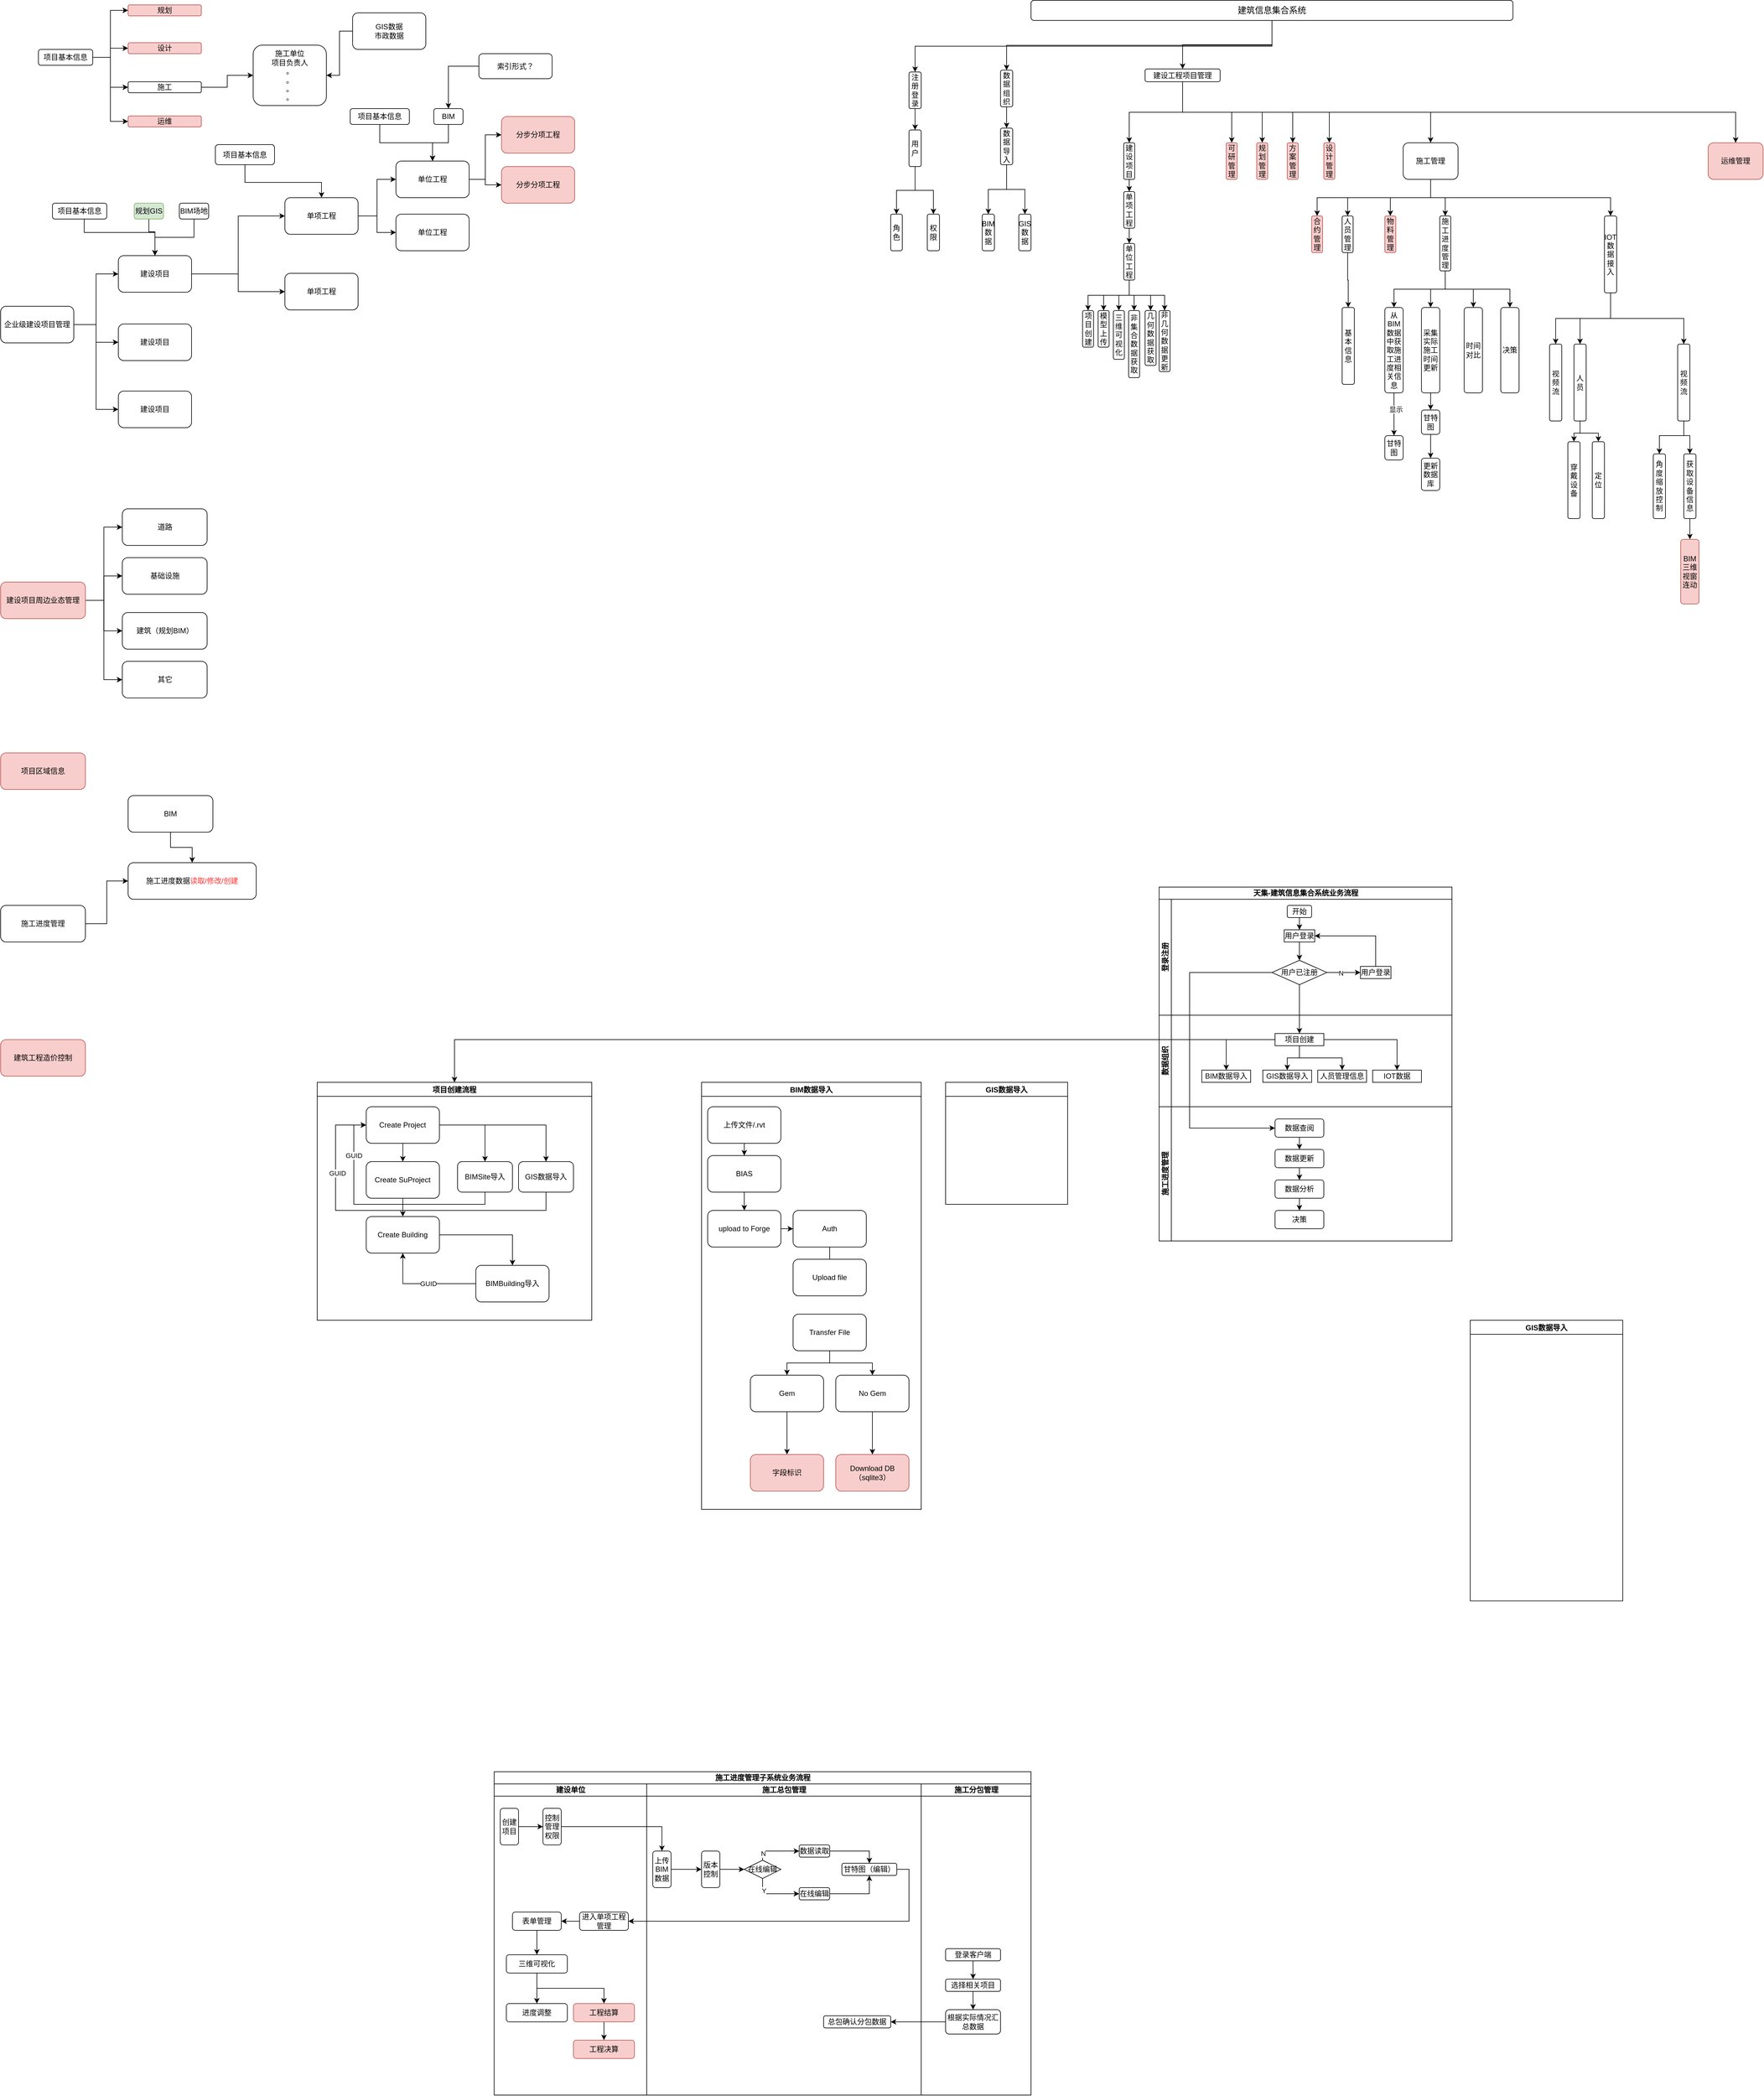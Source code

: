 <mxfile version="14.7.0" type="github">
  <diagram id="0LZxZOL5OIN-Ff3b3fZE" name="Page-1">
    <mxGraphModel dx="-11215" dy="1036" grid="1" gridSize="10" guides="0" tooltips="1" connect="1" arrows="1" fold="1" page="0" pageScale="1" pageWidth="827" pageHeight="1169" math="0" shadow="0">
      <root>
        <mxCell id="0" />
        <mxCell id="1" parent="0" />
        <mxCell id="F4ZqBa8maO5opNTSpiYB-1" style="edgeStyle=orthogonalEdgeStyle;rounded=0;orthogonalLoop=1;jettySize=auto;html=1;entryX=0;entryY=0.5;entryDx=0;entryDy=0;" parent="1" source="F4ZqBa8maO5opNTSpiYB-4" target="F4ZqBa8maO5opNTSpiYB-7" edge="1">
          <mxGeometry relative="1" as="geometry" />
        </mxCell>
        <mxCell id="F4ZqBa8maO5opNTSpiYB-2" style="edgeStyle=orthogonalEdgeStyle;rounded=0;orthogonalLoop=1;jettySize=auto;html=1;entryX=0;entryY=0.5;entryDx=0;entryDy=0;" parent="1" source="F4ZqBa8maO5opNTSpiYB-4" target="F4ZqBa8maO5opNTSpiYB-8" edge="1">
          <mxGeometry relative="1" as="geometry" />
        </mxCell>
        <mxCell id="F4ZqBa8maO5opNTSpiYB-3" style="edgeStyle=orthogonalEdgeStyle;rounded=0;orthogonalLoop=1;jettySize=auto;html=1;entryX=0;entryY=0.5;entryDx=0;entryDy=0;" parent="1" source="F4ZqBa8maO5opNTSpiYB-4" target="F4ZqBa8maO5opNTSpiYB-9" edge="1">
          <mxGeometry relative="1" as="geometry" />
        </mxCell>
        <mxCell id="F4ZqBa8maO5opNTSpiYB-4" value="企业级建设项目管理" style="rounded=1;whiteSpace=wrap;html=1;" parent="1" vertex="1">
          <mxGeometry x="12631" y="108" width="120" height="60" as="geometry" />
        </mxCell>
        <mxCell id="F4ZqBa8maO5opNTSpiYB-5" style="edgeStyle=orthogonalEdgeStyle;rounded=0;orthogonalLoop=1;jettySize=auto;html=1;entryX=0;entryY=0.5;entryDx=0;entryDy=0;" parent="1" source="F4ZqBa8maO5opNTSpiYB-7" target="F4ZqBa8maO5opNTSpiYB-12" edge="1">
          <mxGeometry relative="1" as="geometry" />
        </mxCell>
        <mxCell id="F4ZqBa8maO5opNTSpiYB-6" style="edgeStyle=orthogonalEdgeStyle;rounded=0;orthogonalLoop=1;jettySize=auto;html=1;" parent="1" source="F4ZqBa8maO5opNTSpiYB-7" target="F4ZqBa8maO5opNTSpiYB-13" edge="1">
          <mxGeometry relative="1" as="geometry" />
        </mxCell>
        <mxCell id="F4ZqBa8maO5opNTSpiYB-7" value="建设项目" style="rounded=1;whiteSpace=wrap;html=1;" parent="1" vertex="1">
          <mxGeometry x="12824" y="25" width="120" height="60" as="geometry" />
        </mxCell>
        <mxCell id="F4ZqBa8maO5opNTSpiYB-8" value="建设项目" style="rounded=1;whiteSpace=wrap;html=1;" parent="1" vertex="1">
          <mxGeometry x="12824" y="137" width="120" height="60" as="geometry" />
        </mxCell>
        <mxCell id="F4ZqBa8maO5opNTSpiYB-9" value="建设项目" style="rounded=1;whiteSpace=wrap;html=1;" parent="1" vertex="1">
          <mxGeometry x="12824" y="247" width="120" height="60" as="geometry" />
        </mxCell>
        <mxCell id="F4ZqBa8maO5opNTSpiYB-10" style="edgeStyle=orthogonalEdgeStyle;rounded=0;orthogonalLoop=1;jettySize=auto;html=1;entryX=0;entryY=0.5;entryDx=0;entryDy=0;" parent="1" source="F4ZqBa8maO5opNTSpiYB-12" target="F4ZqBa8maO5opNTSpiYB-16" edge="1">
          <mxGeometry relative="1" as="geometry" />
        </mxCell>
        <mxCell id="F4ZqBa8maO5opNTSpiYB-11" style="edgeStyle=orthogonalEdgeStyle;rounded=0;orthogonalLoop=1;jettySize=auto;html=1;" parent="1" source="F4ZqBa8maO5opNTSpiYB-12" target="F4ZqBa8maO5opNTSpiYB-17" edge="1">
          <mxGeometry relative="1" as="geometry" />
        </mxCell>
        <mxCell id="F4ZqBa8maO5opNTSpiYB-12" value="单项工程" style="rounded=1;whiteSpace=wrap;html=1;" parent="1" vertex="1">
          <mxGeometry x="13097" y="-70" width="120" height="60" as="geometry" />
        </mxCell>
        <mxCell id="F4ZqBa8maO5opNTSpiYB-13" value="单项工程" style="rounded=1;whiteSpace=wrap;html=1;" parent="1" vertex="1">
          <mxGeometry x="13097" y="54" width="120" height="60" as="geometry" />
        </mxCell>
        <mxCell id="F4ZqBa8maO5opNTSpiYB-14" style="edgeStyle=orthogonalEdgeStyle;rounded=0;orthogonalLoop=1;jettySize=auto;html=1;entryX=0;entryY=0.5;entryDx=0;entryDy=0;" parent="1" source="F4ZqBa8maO5opNTSpiYB-16" target="F4ZqBa8maO5opNTSpiYB-18" edge="1">
          <mxGeometry relative="1" as="geometry" />
        </mxCell>
        <mxCell id="F4ZqBa8maO5opNTSpiYB-15" style="edgeStyle=orthogonalEdgeStyle;rounded=0;orthogonalLoop=1;jettySize=auto;html=1;" parent="1" source="F4ZqBa8maO5opNTSpiYB-16" target="F4ZqBa8maO5opNTSpiYB-19" edge="1">
          <mxGeometry relative="1" as="geometry" />
        </mxCell>
        <mxCell id="F4ZqBa8maO5opNTSpiYB-16" value="单位工程" style="rounded=1;whiteSpace=wrap;html=1;" parent="1" vertex="1">
          <mxGeometry x="13279" y="-130" width="120" height="60" as="geometry" />
        </mxCell>
        <mxCell id="F4ZqBa8maO5opNTSpiYB-17" value="单位工程" style="rounded=1;whiteSpace=wrap;html=1;" parent="1" vertex="1">
          <mxGeometry x="13279" y="-43" width="120" height="60" as="geometry" />
        </mxCell>
        <mxCell id="F4ZqBa8maO5opNTSpiYB-18" value="分步分项工程" style="rounded=1;whiteSpace=wrap;html=1;fillColor=#f8cecc;strokeColor=#b85450;" parent="1" vertex="1">
          <mxGeometry x="13452" y="-203" width="120" height="60" as="geometry" />
        </mxCell>
        <mxCell id="F4ZqBa8maO5opNTSpiYB-19" value="分步分项工程" style="rounded=1;whiteSpace=wrap;html=1;fillColor=#f8cecc;strokeColor=#b85450;" parent="1" vertex="1">
          <mxGeometry x="13452" y="-121" width="120" height="60" as="geometry" />
        </mxCell>
        <mxCell id="F4ZqBa8maO5opNTSpiYB-20" style="edgeStyle=orthogonalEdgeStyle;rounded=0;orthogonalLoop=1;jettySize=auto;html=1;" parent="1" source="F4ZqBa8maO5opNTSpiYB-21" target="F4ZqBa8maO5opNTSpiYB-7" edge="1">
          <mxGeometry relative="1" as="geometry">
            <Array as="points">
              <mxPoint x="12768" y="-13" />
              <mxPoint x="12884" y="-13" />
            </Array>
          </mxGeometry>
        </mxCell>
        <mxCell id="F4ZqBa8maO5opNTSpiYB-21" value="&lt;div&gt;项目基本信息&lt;/div&gt;" style="rounded=1;whiteSpace=wrap;html=1;" parent="1" vertex="1">
          <mxGeometry x="12716" y="-61" width="89" height="26" as="geometry" />
        </mxCell>
        <mxCell id="F4ZqBa8maO5opNTSpiYB-22" style="edgeStyle=orthogonalEdgeStyle;rounded=0;orthogonalLoop=1;jettySize=auto;html=1;" parent="1" source="F4ZqBa8maO5opNTSpiYB-23" target="F4ZqBa8maO5opNTSpiYB-12" edge="1">
          <mxGeometry relative="1" as="geometry">
            <Array as="points">
              <mxPoint x="13032" y="-95" />
              <mxPoint x="13157" y="-95" />
            </Array>
          </mxGeometry>
        </mxCell>
        <mxCell id="F4ZqBa8maO5opNTSpiYB-23" value="&lt;div&gt;项目基本信息&lt;/div&gt;" style="rounded=1;whiteSpace=wrap;html=1;" parent="1" vertex="1">
          <mxGeometry x="12983" y="-157" width="97" height="33" as="geometry" />
        </mxCell>
        <mxCell id="F4ZqBa8maO5opNTSpiYB-24" style="edgeStyle=orthogonalEdgeStyle;rounded=0;orthogonalLoop=1;jettySize=auto;html=1;" parent="1" source="F4ZqBa8maO5opNTSpiYB-25" target="F4ZqBa8maO5opNTSpiYB-7" edge="1">
          <mxGeometry relative="1" as="geometry">
            <Array as="points">
              <mxPoint x="12874" y="-14" />
              <mxPoint x="12884" y="-14" />
            </Array>
          </mxGeometry>
        </mxCell>
        <mxCell id="F4ZqBa8maO5opNTSpiYB-25" value="规划GIS" style="rounded=1;whiteSpace=wrap;html=1;fillColor=#d5e8d4;strokeColor=#82b366;" parent="1" vertex="1">
          <mxGeometry x="12850" y="-61" width="48" height="26" as="geometry" />
        </mxCell>
        <mxCell id="F4ZqBa8maO5opNTSpiYB-26" style="edgeStyle=orthogonalEdgeStyle;rounded=0;orthogonalLoop=1;jettySize=auto;html=1;entryX=0.5;entryY=0;entryDx=0;entryDy=0;" parent="1" source="F4ZqBa8maO5opNTSpiYB-27" target="F4ZqBa8maO5opNTSpiYB-7" edge="1">
          <mxGeometry relative="1" as="geometry" />
        </mxCell>
        <mxCell id="F4ZqBa8maO5opNTSpiYB-27" value="BIM场地" style="rounded=1;whiteSpace=wrap;html=1;" parent="1" vertex="1">
          <mxGeometry x="12924" y="-61" width="48" height="26" as="geometry" />
        </mxCell>
        <mxCell id="F4ZqBa8maO5opNTSpiYB-28" style="edgeStyle=orthogonalEdgeStyle;rounded=0;orthogonalLoop=1;jettySize=auto;html=1;" parent="1" source="F4ZqBa8maO5opNTSpiYB-29" target="F4ZqBa8maO5opNTSpiYB-16" edge="1">
          <mxGeometry relative="1" as="geometry" />
        </mxCell>
        <mxCell id="F4ZqBa8maO5opNTSpiYB-29" value="&lt;div&gt;项目基本信息&lt;/div&gt;" style="rounded=1;whiteSpace=wrap;html=1;" parent="1" vertex="1">
          <mxGeometry x="13204" y="-216" width="97" height="26" as="geometry" />
        </mxCell>
        <mxCell id="F4ZqBa8maO5opNTSpiYB-30" style="edgeStyle=orthogonalEdgeStyle;rounded=0;orthogonalLoop=1;jettySize=auto;html=1;" parent="1" source="F4ZqBa8maO5opNTSpiYB-31" target="F4ZqBa8maO5opNTSpiYB-16" edge="1">
          <mxGeometry relative="1" as="geometry" />
        </mxCell>
        <mxCell id="F4ZqBa8maO5opNTSpiYB-31" value="BIM" style="rounded=1;whiteSpace=wrap;html=1;" parent="1" vertex="1">
          <mxGeometry x="13341" y="-216" width="48" height="26" as="geometry" />
        </mxCell>
        <mxCell id="F4ZqBa8maO5opNTSpiYB-32" style="edgeStyle=orthogonalEdgeStyle;rounded=0;orthogonalLoop=1;jettySize=auto;html=1;entryX=0;entryY=0.5;entryDx=0;entryDy=0;" parent="1" source="F4ZqBa8maO5opNTSpiYB-36" target="F4ZqBa8maO5opNTSpiYB-37" edge="1">
          <mxGeometry relative="1" as="geometry" />
        </mxCell>
        <mxCell id="F4ZqBa8maO5opNTSpiYB-33" style="edgeStyle=orthogonalEdgeStyle;rounded=0;orthogonalLoop=1;jettySize=auto;html=1;" parent="1" source="F4ZqBa8maO5opNTSpiYB-36" target="F4ZqBa8maO5opNTSpiYB-38" edge="1">
          <mxGeometry relative="1" as="geometry" />
        </mxCell>
        <mxCell id="F4ZqBa8maO5opNTSpiYB-34" style="edgeStyle=orthogonalEdgeStyle;rounded=0;orthogonalLoop=1;jettySize=auto;html=1;entryX=0;entryY=0.5;entryDx=0;entryDy=0;" parent="1" source="F4ZqBa8maO5opNTSpiYB-36" target="F4ZqBa8maO5opNTSpiYB-40" edge="1">
          <mxGeometry relative="1" as="geometry" />
        </mxCell>
        <mxCell id="F4ZqBa8maO5opNTSpiYB-35" style="edgeStyle=orthogonalEdgeStyle;rounded=0;orthogonalLoop=1;jettySize=auto;html=1;entryX=0;entryY=0.5;entryDx=0;entryDy=0;" parent="1" source="F4ZqBa8maO5opNTSpiYB-36" target="F4ZqBa8maO5opNTSpiYB-41" edge="1">
          <mxGeometry relative="1" as="geometry" />
        </mxCell>
        <mxCell id="F4ZqBa8maO5opNTSpiYB-36" value="&lt;div&gt;项目基本信息&lt;/div&gt;" style="rounded=1;whiteSpace=wrap;html=1;" parent="1" vertex="1">
          <mxGeometry x="12693" y="-313" width="89" height="26" as="geometry" />
        </mxCell>
        <mxCell id="F4ZqBa8maO5opNTSpiYB-37" value="规划" style="rounded=1;whiteSpace=wrap;html=1;fillColor=#f8cecc;strokeColor=#b85450;" parent="1" vertex="1">
          <mxGeometry x="12840" y="-386" width="120" height="18" as="geometry" />
        </mxCell>
        <mxCell id="F4ZqBa8maO5opNTSpiYB-38" value="设计" style="rounded=1;whiteSpace=wrap;html=1;fillColor=#f8cecc;strokeColor=#b85450;" parent="1" vertex="1">
          <mxGeometry x="12840" y="-324" width="120" height="18" as="geometry" />
        </mxCell>
        <mxCell id="F4ZqBa8maO5opNTSpiYB-39" style="edgeStyle=orthogonalEdgeStyle;rounded=0;orthogonalLoop=1;jettySize=auto;html=1;" parent="1" source="F4ZqBa8maO5opNTSpiYB-40" target="F4ZqBa8maO5opNTSpiYB-42" edge="1">
          <mxGeometry relative="1" as="geometry" />
        </mxCell>
        <mxCell id="F4ZqBa8maO5opNTSpiYB-40" value="施工" style="rounded=1;whiteSpace=wrap;html=1;" parent="1" vertex="1">
          <mxGeometry x="12840" y="-260" width="120" height="18" as="geometry" />
        </mxCell>
        <mxCell id="F4ZqBa8maO5opNTSpiYB-41" value="运维" style="rounded=1;whiteSpace=wrap;html=1;fillColor=#f8cecc;strokeColor=#b85450;" parent="1" vertex="1">
          <mxGeometry x="12840" y="-204" width="120" height="18" as="geometry" />
        </mxCell>
        <mxCell id="F4ZqBa8maO5opNTSpiYB-42" value="&lt;div&gt;施工单位&lt;/div&gt;&lt;div&gt;项目负责人&lt;/div&gt;&lt;div&gt;。&lt;/div&gt;&lt;div&gt;。&lt;/div&gt;&lt;div&gt;。&lt;/div&gt;&lt;div&gt;。&lt;br&gt;&lt;/div&gt;" style="rounded=1;whiteSpace=wrap;html=1;" parent="1" vertex="1">
          <mxGeometry x="13045" y="-320" width="120" height="99" as="geometry" />
        </mxCell>
        <mxCell id="F4ZqBa8maO5opNTSpiYB-43" style="edgeStyle=orthogonalEdgeStyle;rounded=0;orthogonalLoop=1;jettySize=auto;html=1;" parent="1" source="F4ZqBa8maO5opNTSpiYB-44" target="F4ZqBa8maO5opNTSpiYB-42" edge="1">
          <mxGeometry relative="1" as="geometry" />
        </mxCell>
        <mxCell id="F4ZqBa8maO5opNTSpiYB-44" value="&lt;div&gt;GIS数据&lt;/div&gt;&lt;div&gt;市政数据&lt;br&gt;&lt;/div&gt;" style="rounded=1;whiteSpace=wrap;html=1;" parent="1" vertex="1">
          <mxGeometry x="13208" y="-373" width="120" height="60" as="geometry" />
        </mxCell>
        <mxCell id="F4ZqBa8maO5opNTSpiYB-45" style="edgeStyle=orthogonalEdgeStyle;rounded=0;orthogonalLoop=1;jettySize=auto;html=1;" parent="1" source="F4ZqBa8maO5opNTSpiYB-46" target="F4ZqBa8maO5opNTSpiYB-31" edge="1">
          <mxGeometry relative="1" as="geometry" />
        </mxCell>
        <mxCell id="F4ZqBa8maO5opNTSpiYB-46" value="索引形式？" style="rounded=1;whiteSpace=wrap;html=1;" parent="1" vertex="1">
          <mxGeometry x="13415" y="-306" width="120" height="41" as="geometry" />
        </mxCell>
        <mxCell id="F4ZqBa8maO5opNTSpiYB-49" style="edgeStyle=orthogonalEdgeStyle;rounded=0;orthogonalLoop=1;jettySize=auto;html=1;entryX=0;entryY=0.5;entryDx=0;entryDy=0;" parent="1" source="F4ZqBa8maO5opNTSpiYB-47" target="F4ZqBa8maO5opNTSpiYB-48" edge="1">
          <mxGeometry relative="1" as="geometry" />
        </mxCell>
        <mxCell id="F4ZqBa8maO5opNTSpiYB-51" style="edgeStyle=orthogonalEdgeStyle;rounded=0;orthogonalLoop=1;jettySize=auto;html=1;" parent="1" source="F4ZqBa8maO5opNTSpiYB-47" target="F4ZqBa8maO5opNTSpiYB-50" edge="1">
          <mxGeometry relative="1" as="geometry" />
        </mxCell>
        <mxCell id="F4ZqBa8maO5opNTSpiYB-53" style="edgeStyle=orthogonalEdgeStyle;rounded=0;orthogonalLoop=1;jettySize=auto;html=1;" parent="1" source="F4ZqBa8maO5opNTSpiYB-47" target="F4ZqBa8maO5opNTSpiYB-52" edge="1">
          <mxGeometry relative="1" as="geometry" />
        </mxCell>
        <mxCell id="F4ZqBa8maO5opNTSpiYB-55" style="edgeStyle=orthogonalEdgeStyle;rounded=0;orthogonalLoop=1;jettySize=auto;html=1;entryX=0;entryY=0.5;entryDx=0;entryDy=0;" parent="1" source="F4ZqBa8maO5opNTSpiYB-47" target="F4ZqBa8maO5opNTSpiYB-54" edge="1">
          <mxGeometry relative="1" as="geometry" />
        </mxCell>
        <mxCell id="F4ZqBa8maO5opNTSpiYB-47" value="建设项目周边业态管理" style="rounded=1;whiteSpace=wrap;html=1;fillColor=#f8cecc;strokeColor=#b85450;" parent="1" vertex="1">
          <mxGeometry x="12631" y="560" width="139" height="60" as="geometry" />
        </mxCell>
        <mxCell id="F4ZqBa8maO5opNTSpiYB-48" value="道路" style="rounded=1;whiteSpace=wrap;html=1;" parent="1" vertex="1">
          <mxGeometry x="12830.5" y="440" width="139" height="60" as="geometry" />
        </mxCell>
        <mxCell id="F4ZqBa8maO5opNTSpiYB-50" value="基础设施" style="rounded=1;whiteSpace=wrap;html=1;" parent="1" vertex="1">
          <mxGeometry x="12830.5" y="520" width="139" height="60" as="geometry" />
        </mxCell>
        <mxCell id="F4ZqBa8maO5opNTSpiYB-52" value="建筑（规划BIM）" style="rounded=1;whiteSpace=wrap;html=1;" parent="1" vertex="1">
          <mxGeometry x="12830.5" y="610" width="139" height="60" as="geometry" />
        </mxCell>
        <mxCell id="F4ZqBa8maO5opNTSpiYB-54" value="其它" style="rounded=1;whiteSpace=wrap;html=1;" parent="1" vertex="1">
          <mxGeometry x="12830.5" y="690" width="139" height="60" as="geometry" />
        </mxCell>
        <mxCell id="F4ZqBa8maO5opNTSpiYB-56" value="项目区域信息" style="rounded=1;whiteSpace=wrap;html=1;fillColor=#f8cecc;strokeColor=#b85450;" parent="1" vertex="1">
          <mxGeometry x="12631" y="840" width="139" height="60" as="geometry" />
        </mxCell>
        <mxCell id="F4ZqBa8maO5opNTSpiYB-62" style="edgeStyle=orthogonalEdgeStyle;rounded=0;orthogonalLoop=1;jettySize=auto;html=1;entryX=0;entryY=0.5;entryDx=0;entryDy=0;" parent="1" source="F4ZqBa8maO5opNTSpiYB-57" target="F4ZqBa8maO5opNTSpiYB-59" edge="1">
          <mxGeometry relative="1" as="geometry" />
        </mxCell>
        <mxCell id="F4ZqBa8maO5opNTSpiYB-57" value="施工进度管理" style="rounded=1;whiteSpace=wrap;html=1;" parent="1" vertex="1">
          <mxGeometry x="12631" y="1090" width="139" height="60" as="geometry" />
        </mxCell>
        <mxCell id="F4ZqBa8maO5opNTSpiYB-58" value="建筑工程造价控制" style="rounded=1;whiteSpace=wrap;html=1;fillColor=#f8cecc;strokeColor=#b85450;" parent="1" vertex="1">
          <mxGeometry x="12631" y="1310" width="139" height="60" as="geometry" />
        </mxCell>
        <mxCell id="F4ZqBa8maO5opNTSpiYB-59" value="施工进度数据&lt;font color=&quot;#FF3333&quot;&gt;读取/修改/创建&lt;/font&gt;" style="rounded=1;whiteSpace=wrap;html=1;" parent="1" vertex="1">
          <mxGeometry x="12840" y="1020" width="210" height="60" as="geometry" />
        </mxCell>
        <mxCell id="F4ZqBa8maO5opNTSpiYB-61" style="edgeStyle=orthogonalEdgeStyle;rounded=0;orthogonalLoop=1;jettySize=auto;html=1;" parent="1" source="F4ZqBa8maO5opNTSpiYB-60" target="F4ZqBa8maO5opNTSpiYB-59" edge="1">
          <mxGeometry relative="1" as="geometry" />
        </mxCell>
        <mxCell id="F4ZqBa8maO5opNTSpiYB-60" value="BIM" style="rounded=1;whiteSpace=wrap;html=1;" parent="1" vertex="1">
          <mxGeometry x="12840" y="910" width="139" height="60" as="geometry" />
        </mxCell>
        <mxCell id="EDLGChRiIiCTgM2huDiG-85" style="edgeStyle=orthogonalEdgeStyle;rounded=0;orthogonalLoop=1;jettySize=auto;html=1;exitX=0.5;exitY=1;exitDx=0;exitDy=0;" parent="1" source="EDLGChRiIiCTgM2huDiG-1" target="EDLGChRiIiCTgM2huDiG-2" edge="1">
          <mxGeometry relative="1" as="geometry" />
        </mxCell>
        <mxCell id="EDLGChRiIiCTgM2huDiG-86" style="edgeStyle=orthogonalEdgeStyle;rounded=0;orthogonalLoop=1;jettySize=auto;html=1;entryX=0.5;entryY=0;entryDx=0;entryDy=0;" parent="1" source="EDLGChRiIiCTgM2huDiG-1" target="EDLGChRiIiCTgM2huDiG-17" edge="1">
          <mxGeometry relative="1" as="geometry" />
        </mxCell>
        <mxCell id="EDLGChRiIiCTgM2huDiG-120" style="edgeStyle=orthogonalEdgeStyle;rounded=0;orthogonalLoop=1;jettySize=auto;html=1;exitX=0.5;exitY=1;exitDx=0;exitDy=0;" parent="1" source="EDLGChRiIiCTgM2huDiG-1" target="EDLGChRiIiCTgM2huDiG-9" edge="1">
          <mxGeometry relative="1" as="geometry" />
        </mxCell>
        <mxCell id="EDLGChRiIiCTgM2huDiG-1" value="&lt;span style=&quot;font-size: 10.5pt&quot;&gt;建筑信息集合系统&lt;/span&gt;" style="rounded=1;whiteSpace=wrap;html=1;" parent="1" vertex="1">
          <mxGeometry x="14320" y="-393.5" width="790" height="33" as="geometry" />
        </mxCell>
        <mxCell id="EDLGChRiIiCTgM2huDiG-6" style="edgeStyle=orthogonalEdgeStyle;rounded=0;orthogonalLoop=1;jettySize=auto;html=1;entryX=0.5;entryY=0;entryDx=0;entryDy=0;" parent="1" source="EDLGChRiIiCTgM2huDiG-2" target="EDLGChRiIiCTgM2huDiG-3" edge="1">
          <mxGeometry relative="1" as="geometry" />
        </mxCell>
        <mxCell id="EDLGChRiIiCTgM2huDiG-2" value="注册登录" style="rounded=1;whiteSpace=wrap;html=1;" parent="1" vertex="1">
          <mxGeometry x="14120" y="-276" width="20" height="60" as="geometry" />
        </mxCell>
        <mxCell id="EDLGChRiIiCTgM2huDiG-7" style="edgeStyle=orthogonalEdgeStyle;rounded=0;orthogonalLoop=1;jettySize=auto;html=1;entryX=0.5;entryY=0;entryDx=0;entryDy=0;exitX=0.5;exitY=1;exitDx=0;exitDy=0;" parent="1" source="EDLGChRiIiCTgM2huDiG-3" target="EDLGChRiIiCTgM2huDiG-5" edge="1">
          <mxGeometry relative="1" as="geometry" />
        </mxCell>
        <mxCell id="EDLGChRiIiCTgM2huDiG-8" style="edgeStyle=orthogonalEdgeStyle;rounded=0;orthogonalLoop=1;jettySize=auto;html=1;exitX=0.5;exitY=1;exitDx=0;exitDy=0;" parent="1" source="EDLGChRiIiCTgM2huDiG-3" target="EDLGChRiIiCTgM2huDiG-4" edge="1">
          <mxGeometry relative="1" as="geometry" />
        </mxCell>
        <mxCell id="EDLGChRiIiCTgM2huDiG-3" value="用户" style="rounded=1;whiteSpace=wrap;html=1;" parent="1" vertex="1">
          <mxGeometry x="14120" y="-181" width="20" height="60" as="geometry" />
        </mxCell>
        <mxCell id="EDLGChRiIiCTgM2huDiG-4" value="角色" style="rounded=1;whiteSpace=wrap;html=1;" parent="1" vertex="1">
          <mxGeometry x="14090" y="-43" width="19" height="60" as="geometry" />
        </mxCell>
        <mxCell id="EDLGChRiIiCTgM2huDiG-5" value="权限" style="rounded=1;whiteSpace=wrap;html=1;" parent="1" vertex="1">
          <mxGeometry x="14150" y="-43" width="20" height="60" as="geometry" />
        </mxCell>
        <mxCell id="EDLGChRiIiCTgM2huDiG-12" style="edgeStyle=orthogonalEdgeStyle;rounded=0;orthogonalLoop=1;jettySize=auto;html=1;" parent="1" source="EDLGChRiIiCTgM2huDiG-9" target="EDLGChRiIiCTgM2huDiG-10" edge="1">
          <mxGeometry relative="1" as="geometry" />
        </mxCell>
        <mxCell id="EDLGChRiIiCTgM2huDiG-9" value="数据组织" style="rounded=1;whiteSpace=wrap;html=1;" parent="1" vertex="1">
          <mxGeometry x="14270" y="-279" width="20" height="60" as="geometry" />
        </mxCell>
        <mxCell id="EDLGChRiIiCTgM2huDiG-14" style="edgeStyle=orthogonalEdgeStyle;rounded=0;orthogonalLoop=1;jettySize=auto;html=1;entryX=0.5;entryY=0;entryDx=0;entryDy=0;exitX=0.5;exitY=1;exitDx=0;exitDy=0;" parent="1" source="EDLGChRiIiCTgM2huDiG-10" target="EDLGChRiIiCTgM2huDiG-13" edge="1">
          <mxGeometry relative="1" as="geometry" />
        </mxCell>
        <mxCell id="EDLGChRiIiCTgM2huDiG-16" style="edgeStyle=orthogonalEdgeStyle;rounded=0;orthogonalLoop=1;jettySize=auto;html=1;entryX=0.5;entryY=0;entryDx=0;entryDy=0;exitX=0.5;exitY=1;exitDx=0;exitDy=0;" parent="1" source="EDLGChRiIiCTgM2huDiG-10" target="EDLGChRiIiCTgM2huDiG-15" edge="1">
          <mxGeometry relative="1" as="geometry" />
        </mxCell>
        <mxCell id="EDLGChRiIiCTgM2huDiG-10" value="数据导入" style="rounded=1;whiteSpace=wrap;html=1;" parent="1" vertex="1">
          <mxGeometry x="14270" y="-184" width="20" height="60" as="geometry" />
        </mxCell>
        <mxCell id="EDLGChRiIiCTgM2huDiG-13" value="BIM数据" style="rounded=1;whiteSpace=wrap;html=1;" parent="1" vertex="1">
          <mxGeometry x="14240" y="-43" width="20" height="60" as="geometry" />
        </mxCell>
        <mxCell id="EDLGChRiIiCTgM2huDiG-15" value="GIS数据" style="rounded=1;whiteSpace=wrap;html=1;" parent="1" vertex="1">
          <mxGeometry x="14300" y="-43" width="20" height="60" as="geometry" />
        </mxCell>
        <mxCell id="EDLGChRiIiCTgM2huDiG-19" style="edgeStyle=orthogonalEdgeStyle;rounded=0;orthogonalLoop=1;jettySize=auto;html=1;entryX=0.5;entryY=0;entryDx=0;entryDy=0;exitX=0.5;exitY=1;exitDx=0;exitDy=0;" parent="1" source="EDLGChRiIiCTgM2huDiG-17" target="EDLGChRiIiCTgM2huDiG-18" edge="1">
          <mxGeometry relative="1" as="geometry" />
        </mxCell>
        <mxCell id="EDLGChRiIiCTgM2huDiG-88" style="edgeStyle=orthogonalEdgeStyle;rounded=0;orthogonalLoop=1;jettySize=auto;html=1;exitX=0.5;exitY=1;exitDx=0;exitDy=0;" parent="1" source="EDLGChRiIiCTgM2huDiG-17" target="EDLGChRiIiCTgM2huDiG-87" edge="1">
          <mxGeometry relative="1" as="geometry" />
        </mxCell>
        <mxCell id="EDLGChRiIiCTgM2huDiG-115" style="edgeStyle=orthogonalEdgeStyle;rounded=0;orthogonalLoop=1;jettySize=auto;html=1;exitX=0.5;exitY=1;exitDx=0;exitDy=0;" parent="1" source="EDLGChRiIiCTgM2huDiG-17" target="EDLGChRiIiCTgM2huDiG-92" edge="1">
          <mxGeometry relative="1" as="geometry" />
        </mxCell>
        <mxCell id="EDLGChRiIiCTgM2huDiG-116" style="edgeStyle=orthogonalEdgeStyle;rounded=0;orthogonalLoop=1;jettySize=auto;html=1;exitX=0.5;exitY=1;exitDx=0;exitDy=0;" parent="1" source="EDLGChRiIiCTgM2huDiG-17" target="EDLGChRiIiCTgM2huDiG-93" edge="1">
          <mxGeometry relative="1" as="geometry" />
        </mxCell>
        <mxCell id="EDLGChRiIiCTgM2huDiG-117" style="edgeStyle=orthogonalEdgeStyle;rounded=0;orthogonalLoop=1;jettySize=auto;html=1;exitX=0.5;exitY=1;exitDx=0;exitDy=0;" parent="1" source="EDLGChRiIiCTgM2huDiG-17" target="EDLGChRiIiCTgM2huDiG-97" edge="1">
          <mxGeometry relative="1" as="geometry" />
        </mxCell>
        <mxCell id="EDLGChRiIiCTgM2huDiG-119" style="edgeStyle=orthogonalEdgeStyle;rounded=0;orthogonalLoop=1;jettySize=auto;html=1;exitX=0.5;exitY=1;exitDx=0;exitDy=0;" parent="1" source="EDLGChRiIiCTgM2huDiG-17" target="EDLGChRiIiCTgM2huDiG-38" edge="1">
          <mxGeometry relative="1" as="geometry" />
        </mxCell>
        <mxCell id="EDLGChRiIiCTgM2huDiG-122" style="edgeStyle=orthogonalEdgeStyle;rounded=0;orthogonalLoop=1;jettySize=auto;html=1;exitX=0.5;exitY=1;exitDx=0;exitDy=0;" parent="1" source="EDLGChRiIiCTgM2huDiG-17" target="EDLGChRiIiCTgM2huDiG-121" edge="1">
          <mxGeometry relative="1" as="geometry" />
        </mxCell>
        <mxCell id="EDLGChRiIiCTgM2huDiG-17" value="建设工程项目管理" style="rounded=1;whiteSpace=wrap;html=1;" parent="1" vertex="1">
          <mxGeometry x="14507" y="-281" width="123" height="21" as="geometry" />
        </mxCell>
        <mxCell id="EDLGChRiIiCTgM2huDiG-21" style="edgeStyle=orthogonalEdgeStyle;rounded=0;orthogonalLoop=1;jettySize=auto;html=1;" parent="1" source="EDLGChRiIiCTgM2huDiG-18" target="EDLGChRiIiCTgM2huDiG-20" edge="1">
          <mxGeometry relative="1" as="geometry" />
        </mxCell>
        <mxCell id="EDLGChRiIiCTgM2huDiG-18" value="建设项目" style="rounded=1;whiteSpace=wrap;html=1;" parent="1" vertex="1">
          <mxGeometry x="14472" y="-160" width="18" height="60" as="geometry" />
        </mxCell>
        <mxCell id="EDLGChRiIiCTgM2huDiG-23" style="edgeStyle=orthogonalEdgeStyle;rounded=0;orthogonalLoop=1;jettySize=auto;html=1;" parent="1" source="EDLGChRiIiCTgM2huDiG-20" target="EDLGChRiIiCTgM2huDiG-22" edge="1">
          <mxGeometry relative="1" as="geometry" />
        </mxCell>
        <mxCell id="EDLGChRiIiCTgM2huDiG-20" value="单项工程" style="rounded=1;whiteSpace=wrap;html=1;" parent="1" vertex="1">
          <mxGeometry x="14472" y="-80" width="18" height="60" as="geometry" />
        </mxCell>
        <mxCell id="EDLGChRiIiCTgM2huDiG-26" style="edgeStyle=orthogonalEdgeStyle;rounded=0;orthogonalLoop=1;jettySize=auto;html=1;entryX=0.5;entryY=0;entryDx=0;entryDy=0;exitX=0.5;exitY=1;exitDx=0;exitDy=0;" parent="1" source="EDLGChRiIiCTgM2huDiG-22" target="EDLGChRiIiCTgM2huDiG-24" edge="1">
          <mxGeometry relative="1" as="geometry" />
        </mxCell>
        <mxCell id="EDLGChRiIiCTgM2huDiG-32" style="edgeStyle=orthogonalEdgeStyle;rounded=0;orthogonalLoop=1;jettySize=auto;html=1;exitX=0.5;exitY=1;exitDx=0;exitDy=0;" parent="1" source="EDLGChRiIiCTgM2huDiG-22" target="EDLGChRiIiCTgM2huDiG-27" edge="1">
          <mxGeometry relative="1" as="geometry" />
        </mxCell>
        <mxCell id="EDLGChRiIiCTgM2huDiG-33" style="edgeStyle=orthogonalEdgeStyle;rounded=0;orthogonalLoop=1;jettySize=auto;html=1;entryX=0.5;entryY=0;entryDx=0;entryDy=0;" parent="1" source="EDLGChRiIiCTgM2huDiG-22" target="EDLGChRiIiCTgM2huDiG-28" edge="1">
          <mxGeometry relative="1" as="geometry" />
        </mxCell>
        <mxCell id="EDLGChRiIiCTgM2huDiG-34" style="edgeStyle=orthogonalEdgeStyle;rounded=0;orthogonalLoop=1;jettySize=auto;html=1;" parent="1" source="EDLGChRiIiCTgM2huDiG-22" target="EDLGChRiIiCTgM2huDiG-29" edge="1">
          <mxGeometry relative="1" as="geometry" />
        </mxCell>
        <mxCell id="EDLGChRiIiCTgM2huDiG-35" style="edgeStyle=orthogonalEdgeStyle;rounded=0;orthogonalLoop=1;jettySize=auto;html=1;entryX=0.5;entryY=0;entryDx=0;entryDy=0;exitX=0.5;exitY=1;exitDx=0;exitDy=0;" parent="1" source="EDLGChRiIiCTgM2huDiG-22" target="EDLGChRiIiCTgM2huDiG-30" edge="1">
          <mxGeometry relative="1" as="geometry" />
        </mxCell>
        <mxCell id="EDLGChRiIiCTgM2huDiG-36" style="edgeStyle=orthogonalEdgeStyle;rounded=0;orthogonalLoop=1;jettySize=auto;html=1;entryX=0.5;entryY=0;entryDx=0;entryDy=0;exitX=0.5;exitY=1;exitDx=0;exitDy=0;" parent="1" source="EDLGChRiIiCTgM2huDiG-22" target="EDLGChRiIiCTgM2huDiG-31" edge="1">
          <mxGeometry relative="1" as="geometry">
            <mxPoint x="14481" y="65" as="sourcePoint" />
          </mxGeometry>
        </mxCell>
        <mxCell id="EDLGChRiIiCTgM2huDiG-22" value="单位工程" style="rounded=1;whiteSpace=wrap;html=1;" parent="1" vertex="1">
          <mxGeometry x="14472" y="5" width="18" height="60" as="geometry" />
        </mxCell>
        <mxCell id="EDLGChRiIiCTgM2huDiG-24" value="项目创建" style="rounded=1;whiteSpace=wrap;html=1;" parent="1" vertex="1">
          <mxGeometry x="14404.5" y="115" width="18" height="60" as="geometry" />
        </mxCell>
        <mxCell id="EDLGChRiIiCTgM2huDiG-27" value="模型上传" style="rounded=1;whiteSpace=wrap;html=1;" parent="1" vertex="1">
          <mxGeometry x="14430" y="115" width="18" height="60" as="geometry" />
        </mxCell>
        <mxCell id="EDLGChRiIiCTgM2huDiG-28" value="三维可视化" style="rounded=1;whiteSpace=wrap;html=1;" parent="1" vertex="1">
          <mxGeometry x="14455" y="115" width="18" height="80" as="geometry" />
        </mxCell>
        <mxCell id="EDLGChRiIiCTgM2huDiG-29" value="非集合数据获取" style="rounded=1;whiteSpace=wrap;html=1;" parent="1" vertex="1">
          <mxGeometry x="14480" y="115" width="18" height="110" as="geometry" />
        </mxCell>
        <mxCell id="EDLGChRiIiCTgM2huDiG-30" value="几何数据获取" style="rounded=1;whiteSpace=wrap;html=1;" parent="1" vertex="1">
          <mxGeometry x="14507" y="115" width="18" height="90" as="geometry" />
        </mxCell>
        <mxCell id="EDLGChRiIiCTgM2huDiG-31" value="非几何数据更新" style="rounded=1;whiteSpace=wrap;html=1;" parent="1" vertex="1">
          <mxGeometry x="14530" y="115" width="18" height="100" as="geometry" />
        </mxCell>
        <mxCell id="EDLGChRiIiCTgM2huDiG-110" style="edgeStyle=orthogonalEdgeStyle;rounded=0;orthogonalLoop=1;jettySize=auto;html=1;exitX=0.5;exitY=1;exitDx=0;exitDy=0;" parent="1" source="EDLGChRiIiCTgM2huDiG-38" target="EDLGChRiIiCTgM2huDiG-94" edge="1">
          <mxGeometry relative="1" as="geometry" />
        </mxCell>
        <mxCell id="EDLGChRiIiCTgM2huDiG-111" style="edgeStyle=orthogonalEdgeStyle;rounded=0;orthogonalLoop=1;jettySize=auto;html=1;exitX=0.5;exitY=1;exitDx=0;exitDy=0;" parent="1" source="EDLGChRiIiCTgM2huDiG-38" target="EDLGChRiIiCTgM2huDiG-98" edge="1">
          <mxGeometry relative="1" as="geometry" />
        </mxCell>
        <mxCell id="EDLGChRiIiCTgM2huDiG-112" style="edgeStyle=orthogonalEdgeStyle;rounded=0;orthogonalLoop=1;jettySize=auto;html=1;exitX=0.5;exitY=1;exitDx=0;exitDy=0;" parent="1" source="EDLGChRiIiCTgM2huDiG-38" target="EDLGChRiIiCTgM2huDiG-99" edge="1">
          <mxGeometry relative="1" as="geometry" />
        </mxCell>
        <mxCell id="EDLGChRiIiCTgM2huDiG-113" style="edgeStyle=orthogonalEdgeStyle;rounded=0;orthogonalLoop=1;jettySize=auto;html=1;" parent="1" source="EDLGChRiIiCTgM2huDiG-38" target="EDLGChRiIiCTgM2huDiG-100" edge="1">
          <mxGeometry relative="1" as="geometry" />
        </mxCell>
        <mxCell id="EDLGChRiIiCTgM2huDiG-114" style="edgeStyle=orthogonalEdgeStyle;rounded=0;orthogonalLoop=1;jettySize=auto;html=1;exitX=0.5;exitY=1;exitDx=0;exitDy=0;" parent="1" source="EDLGChRiIiCTgM2huDiG-38" target="EDLGChRiIiCTgM2huDiG-61" edge="1">
          <mxGeometry relative="1" as="geometry" />
        </mxCell>
        <mxCell id="EDLGChRiIiCTgM2huDiG-38" value="施工管理" style="rounded=1;whiteSpace=wrap;html=1;" parent="1" vertex="1">
          <mxGeometry x="14930" y="-160" width="90" height="60" as="geometry" />
        </mxCell>
        <mxCell id="EDLGChRiIiCTgM2huDiG-53" style="edgeStyle=orthogonalEdgeStyle;rounded=0;orthogonalLoop=1;jettySize=auto;html=1;entryX=0.5;entryY=0;entryDx=0;entryDy=0;" parent="1" source="EDLGChRiIiCTgM2huDiG-40" target="EDLGChRiIiCTgM2huDiG-48" edge="1">
          <mxGeometry relative="1" as="geometry" />
        </mxCell>
        <mxCell id="EDLGChRiIiCTgM2huDiG-55" value="显示" style="edgeLabel;html=1;align=center;verticalAlign=middle;resizable=0;points=[];" parent="EDLGChRiIiCTgM2huDiG-53" vertex="1" connectable="0">
          <mxGeometry x="-0.238" y="3" relative="1" as="geometry">
            <mxPoint as="offset" />
          </mxGeometry>
        </mxCell>
        <mxCell id="EDLGChRiIiCTgM2huDiG-40" value="从BIM数据中获取施工进度相关信息" style="rounded=1;whiteSpace=wrap;html=1;" parent="1" vertex="1">
          <mxGeometry x="14900" y="110" width="30" height="140" as="geometry" />
        </mxCell>
        <mxCell id="EDLGChRiIiCTgM2huDiG-56" style="edgeStyle=orthogonalEdgeStyle;rounded=0;orthogonalLoop=1;jettySize=auto;html=1;" parent="1" source="EDLGChRiIiCTgM2huDiG-44" target="EDLGChRiIiCTgM2huDiG-54" edge="1">
          <mxGeometry relative="1" as="geometry" />
        </mxCell>
        <mxCell id="EDLGChRiIiCTgM2huDiG-44" value="采集实际施工时间更新" style="rounded=1;whiteSpace=wrap;html=1;" parent="1" vertex="1">
          <mxGeometry x="14960" y="110" width="30" height="140" as="geometry" />
        </mxCell>
        <mxCell id="EDLGChRiIiCTgM2huDiG-48" value="甘特图" style="rounded=1;whiteSpace=wrap;html=1;" parent="1" vertex="1">
          <mxGeometry x="14900" y="320" width="30" height="40" as="geometry" />
        </mxCell>
        <mxCell id="EDLGChRiIiCTgM2huDiG-51" value="时间对比" style="rounded=1;whiteSpace=wrap;html=1;" parent="1" vertex="1">
          <mxGeometry x="15030" y="110" width="30" height="140" as="geometry" />
        </mxCell>
        <mxCell id="EDLGChRiIiCTgM2huDiG-58" style="edgeStyle=orthogonalEdgeStyle;rounded=0;orthogonalLoop=1;jettySize=auto;html=1;entryX=0.5;entryY=0;entryDx=0;entryDy=0;" parent="1" source="EDLGChRiIiCTgM2huDiG-54" target="EDLGChRiIiCTgM2huDiG-57" edge="1">
          <mxGeometry relative="1" as="geometry" />
        </mxCell>
        <mxCell id="EDLGChRiIiCTgM2huDiG-54" value="甘特图" style="rounded=1;whiteSpace=wrap;html=1;" parent="1" vertex="1">
          <mxGeometry x="14960" y="278" width="30" height="40" as="geometry" />
        </mxCell>
        <mxCell id="EDLGChRiIiCTgM2huDiG-57" value="更新数据库" style="rounded=1;whiteSpace=wrap;html=1;" parent="1" vertex="1">
          <mxGeometry x="14960" y="357" width="30" height="53" as="geometry" />
        </mxCell>
        <mxCell id="EDLGChRiIiCTgM2huDiG-59" value="决策" style="rounded=1;whiteSpace=wrap;html=1;" parent="1" vertex="1">
          <mxGeometry x="15090" y="110" width="30" height="140" as="geometry" />
        </mxCell>
        <mxCell id="EDLGChRiIiCTgM2huDiG-65" style="edgeStyle=orthogonalEdgeStyle;rounded=0;orthogonalLoop=1;jettySize=auto;html=1;exitX=0.5;exitY=1;exitDx=0;exitDy=0;" parent="1" source="EDLGChRiIiCTgM2huDiG-61" target="EDLGChRiIiCTgM2huDiG-64" edge="1">
          <mxGeometry relative="1" as="geometry" />
        </mxCell>
        <mxCell id="EDLGChRiIiCTgM2huDiG-67" style="edgeStyle=orthogonalEdgeStyle;rounded=0;orthogonalLoop=1;jettySize=auto;html=1;exitX=0.5;exitY=1;exitDx=0;exitDy=0;" parent="1" source="EDLGChRiIiCTgM2huDiG-61" target="EDLGChRiIiCTgM2huDiG-66" edge="1">
          <mxGeometry relative="1" as="geometry" />
        </mxCell>
        <mxCell id="EDLGChRiIiCTgM2huDiG-73" style="edgeStyle=orthogonalEdgeStyle;rounded=0;orthogonalLoop=1;jettySize=auto;html=1;exitX=0.5;exitY=1;exitDx=0;exitDy=0;" parent="1" source="EDLGChRiIiCTgM2huDiG-61" target="EDLGChRiIiCTgM2huDiG-72" edge="1">
          <mxGeometry relative="1" as="geometry" />
        </mxCell>
        <mxCell id="EDLGChRiIiCTgM2huDiG-61" value="IOT数据接入" style="rounded=1;whiteSpace=wrap;html=1;" parent="1" vertex="1">
          <mxGeometry x="15260" y="-40" width="20" height="126" as="geometry" />
        </mxCell>
        <mxCell id="EDLGChRiIiCTgM2huDiG-64" value="视频流" style="rounded=1;whiteSpace=wrap;html=1;" parent="1" vertex="1">
          <mxGeometry x="15170" y="170" width="20" height="126" as="geometry" />
        </mxCell>
        <mxCell id="EDLGChRiIiCTgM2huDiG-69" style="edgeStyle=orthogonalEdgeStyle;rounded=0;orthogonalLoop=1;jettySize=auto;html=1;" parent="1" source="EDLGChRiIiCTgM2huDiG-66" target="EDLGChRiIiCTgM2huDiG-68" edge="1">
          <mxGeometry relative="1" as="geometry" />
        </mxCell>
        <mxCell id="EDLGChRiIiCTgM2huDiG-71" style="edgeStyle=orthogonalEdgeStyle;rounded=0;orthogonalLoop=1;jettySize=auto;html=1;exitX=0.5;exitY=1;exitDx=0;exitDy=0;" parent="1" source="EDLGChRiIiCTgM2huDiG-66" target="EDLGChRiIiCTgM2huDiG-70" edge="1">
          <mxGeometry relative="1" as="geometry" />
        </mxCell>
        <mxCell id="EDLGChRiIiCTgM2huDiG-66" value="人员" style="rounded=1;whiteSpace=wrap;html=1;" parent="1" vertex="1">
          <mxGeometry x="15210" y="170" width="20" height="126" as="geometry" />
        </mxCell>
        <mxCell id="EDLGChRiIiCTgM2huDiG-68" value="穿戴设备" style="rounded=1;whiteSpace=wrap;html=1;" parent="1" vertex="1">
          <mxGeometry x="15200" y="330" width="20" height="126" as="geometry" />
        </mxCell>
        <mxCell id="EDLGChRiIiCTgM2huDiG-70" value="定位" style="rounded=1;whiteSpace=wrap;html=1;" parent="1" vertex="1">
          <mxGeometry x="15240" y="330" width="20" height="126" as="geometry" />
        </mxCell>
        <mxCell id="EDLGChRiIiCTgM2huDiG-77" style="edgeStyle=orthogonalEdgeStyle;rounded=0;orthogonalLoop=1;jettySize=auto;html=1;exitX=0.5;exitY=1;exitDx=0;exitDy=0;" parent="1" source="EDLGChRiIiCTgM2huDiG-72" target="EDLGChRiIiCTgM2huDiG-74" edge="1">
          <mxGeometry relative="1" as="geometry">
            <Array as="points">
              <mxPoint x="15390" y="320" />
              <mxPoint x="15350" y="320" />
            </Array>
          </mxGeometry>
        </mxCell>
        <mxCell id="EDLGChRiIiCTgM2huDiG-79" style="edgeStyle=orthogonalEdgeStyle;rounded=0;orthogonalLoop=1;jettySize=auto;html=1;" parent="1" source="EDLGChRiIiCTgM2huDiG-72" target="EDLGChRiIiCTgM2huDiG-78" edge="1">
          <mxGeometry relative="1" as="geometry">
            <Array as="points">
              <mxPoint x="15390" y="320" />
              <mxPoint x="15400" y="320" />
            </Array>
          </mxGeometry>
        </mxCell>
        <mxCell id="EDLGChRiIiCTgM2huDiG-72" value="视频流" style="rounded=1;whiteSpace=wrap;html=1;" parent="1" vertex="1">
          <mxGeometry x="15380" y="170" width="20" height="126" as="geometry" />
        </mxCell>
        <mxCell id="EDLGChRiIiCTgM2huDiG-74" value="角度缩放控制" style="rounded=1;whiteSpace=wrap;html=1;" parent="1" vertex="1">
          <mxGeometry x="15340" y="350" width="20" height="106" as="geometry" />
        </mxCell>
        <mxCell id="EDLGChRiIiCTgM2huDiG-81" style="edgeStyle=orthogonalEdgeStyle;rounded=0;orthogonalLoop=1;jettySize=auto;html=1;" parent="1" source="EDLGChRiIiCTgM2huDiG-78" target="EDLGChRiIiCTgM2huDiG-80" edge="1">
          <mxGeometry relative="1" as="geometry" />
        </mxCell>
        <mxCell id="EDLGChRiIiCTgM2huDiG-78" value="获取设备信息" style="rounded=1;whiteSpace=wrap;html=1;" parent="1" vertex="1">
          <mxGeometry x="15390" y="350" width="20" height="106" as="geometry" />
        </mxCell>
        <mxCell id="EDLGChRiIiCTgM2huDiG-80" value="BIM三维视窗连动" style="rounded=1;whiteSpace=wrap;html=1;fillColor=#f8cecc;strokeColor=#b85450;" parent="1" vertex="1">
          <mxGeometry x="15385" y="490" width="30" height="106" as="geometry" />
        </mxCell>
        <mxCell id="EDLGChRiIiCTgM2huDiG-87" value="可研管理" style="rounded=1;whiteSpace=wrap;html=1;fillColor=#f8cecc;strokeColor=#b85450;" parent="1" vertex="1">
          <mxGeometry x="14640" y="-160" width="18" height="60" as="geometry" />
        </mxCell>
        <mxCell id="EDLGChRiIiCTgM2huDiG-92" value="规划管理" style="rounded=1;whiteSpace=wrap;html=1;fillColor=#f8cecc;strokeColor=#b85450;" parent="1" vertex="1">
          <mxGeometry x="14690" y="-160" width="18" height="60" as="geometry" />
        </mxCell>
        <mxCell id="EDLGChRiIiCTgM2huDiG-93" value="方案管理" style="rounded=1;whiteSpace=wrap;html=1;fillColor=#f8cecc;strokeColor=#b85450;" parent="1" vertex="1">
          <mxGeometry x="14740" y="-160" width="18" height="60" as="geometry" />
        </mxCell>
        <mxCell id="EDLGChRiIiCTgM2huDiG-94" value="合约管理" style="rounded=1;whiteSpace=wrap;html=1;fillColor=#f8cecc;strokeColor=#b85450;" parent="1" vertex="1">
          <mxGeometry x="14780" y="-40" width="18" height="60" as="geometry" />
        </mxCell>
        <mxCell id="EDLGChRiIiCTgM2huDiG-97" value="设计管理" style="rounded=1;whiteSpace=wrap;html=1;fillColor=#f8cecc;strokeColor=#b85450;" parent="1" vertex="1">
          <mxGeometry x="14800" y="-160" width="18" height="60" as="geometry" />
        </mxCell>
        <mxCell id="EDLGChRiIiCTgM2huDiG-104" style="edgeStyle=orthogonalEdgeStyle;rounded=0;orthogonalLoop=1;jettySize=auto;html=1;" parent="1" source="EDLGChRiIiCTgM2huDiG-98" target="EDLGChRiIiCTgM2huDiG-102" edge="1">
          <mxGeometry relative="1" as="geometry" />
        </mxCell>
        <mxCell id="EDLGChRiIiCTgM2huDiG-98" value="人员管理" style="rounded=1;whiteSpace=wrap;html=1;" parent="1" vertex="1">
          <mxGeometry x="14830" y="-40" width="18" height="60" as="geometry" />
        </mxCell>
        <mxCell id="EDLGChRiIiCTgM2huDiG-99" value="物料管理" style="rounded=1;whiteSpace=wrap;html=1;fillColor=#f8cecc;strokeColor=#b85450;" parent="1" vertex="1">
          <mxGeometry x="14900" y="-40" width="18" height="60" as="geometry" />
        </mxCell>
        <mxCell id="EDLGChRiIiCTgM2huDiG-106" style="edgeStyle=orthogonalEdgeStyle;rounded=0;orthogonalLoop=1;jettySize=auto;html=1;exitX=0.5;exitY=1;exitDx=0;exitDy=0;" parent="1" source="EDLGChRiIiCTgM2huDiG-100" target="EDLGChRiIiCTgM2huDiG-40" edge="1">
          <mxGeometry relative="1" as="geometry" />
        </mxCell>
        <mxCell id="EDLGChRiIiCTgM2huDiG-107" style="edgeStyle=orthogonalEdgeStyle;rounded=0;orthogonalLoop=1;jettySize=auto;html=1;" parent="1" source="EDLGChRiIiCTgM2huDiG-100" target="EDLGChRiIiCTgM2huDiG-44" edge="1">
          <mxGeometry relative="1" as="geometry" />
        </mxCell>
        <mxCell id="EDLGChRiIiCTgM2huDiG-108" style="edgeStyle=orthogonalEdgeStyle;rounded=0;orthogonalLoop=1;jettySize=auto;html=1;exitX=0.5;exitY=1;exitDx=0;exitDy=0;" parent="1" source="EDLGChRiIiCTgM2huDiG-100" target="EDLGChRiIiCTgM2huDiG-51" edge="1">
          <mxGeometry relative="1" as="geometry" />
        </mxCell>
        <mxCell id="EDLGChRiIiCTgM2huDiG-109" style="edgeStyle=orthogonalEdgeStyle;rounded=0;orthogonalLoop=1;jettySize=auto;html=1;exitX=0.5;exitY=1;exitDx=0;exitDy=0;" parent="1" source="EDLGChRiIiCTgM2huDiG-100" target="EDLGChRiIiCTgM2huDiG-59" edge="1">
          <mxGeometry relative="1" as="geometry" />
        </mxCell>
        <mxCell id="EDLGChRiIiCTgM2huDiG-100" value="施工进度管理" style="rounded=1;whiteSpace=wrap;html=1;" parent="1" vertex="1">
          <mxGeometry x="14990" y="-40" width="18" height="90" as="geometry" />
        </mxCell>
        <mxCell id="EDLGChRiIiCTgM2huDiG-102" value="基本信息" style="rounded=1;whiteSpace=wrap;html=1;" parent="1" vertex="1">
          <mxGeometry x="14830" y="110" width="20" height="126" as="geometry" />
        </mxCell>
        <mxCell id="EDLGChRiIiCTgM2huDiG-121" value="运维管理" style="rounded=1;whiteSpace=wrap;html=1;fillColor=#f8cecc;strokeColor=#b85450;" parent="1" vertex="1">
          <mxGeometry x="15430" y="-160" width="90" height="60" as="geometry" />
        </mxCell>
        <mxCell id="EDLGChRiIiCTgM2huDiG-126" value="&lt;span&gt;天集&lt;/span&gt;&lt;span lang=&quot;EN-US&quot;&gt;-&lt;/span&gt;&lt;span&gt;建筑信息集合系统业务流程&lt;/span&gt;" style="swimlane;html=1;childLayout=stackLayout;resizeParent=1;resizeParentMax=0;horizontal=1;startSize=20;horizontalStack=0;" parent="1" vertex="1">
          <mxGeometry x="14530" y="1060" width="480" height="580" as="geometry" />
        </mxCell>
        <mxCell id="EDLGChRiIiCTgM2huDiG-127" value="登录注册" style="swimlane;html=1;startSize=20;horizontal=0;" parent="EDLGChRiIiCTgM2huDiG-126" vertex="1">
          <mxGeometry y="20" width="480" height="190" as="geometry" />
        </mxCell>
        <mxCell id="EDLGChRiIiCTgM2huDiG-134" style="edgeStyle=orthogonalEdgeStyle;rounded=0;orthogonalLoop=1;jettySize=auto;html=1;" parent="EDLGChRiIiCTgM2huDiG-127" source="EDLGChRiIiCTgM2huDiG-131" target="EDLGChRiIiCTgM2huDiG-132" edge="1">
          <mxGeometry relative="1" as="geometry" />
        </mxCell>
        <mxCell id="EDLGChRiIiCTgM2huDiG-131" value="开始" style="rounded=1;whiteSpace=wrap;html=1;" parent="EDLGChRiIiCTgM2huDiG-127" vertex="1">
          <mxGeometry x="210" y="10" width="40" height="20" as="geometry" />
        </mxCell>
        <mxCell id="EDLGChRiIiCTgM2huDiG-135" style="edgeStyle=orthogonalEdgeStyle;rounded=0;orthogonalLoop=1;jettySize=auto;html=1;" parent="EDLGChRiIiCTgM2huDiG-127" source="EDLGChRiIiCTgM2huDiG-132" target="EDLGChRiIiCTgM2huDiG-133" edge="1">
          <mxGeometry relative="1" as="geometry" />
        </mxCell>
        <mxCell id="EDLGChRiIiCTgM2huDiG-132" value="用户登录" style="rounded=0;whiteSpace=wrap;html=1;" parent="EDLGChRiIiCTgM2huDiG-127" vertex="1">
          <mxGeometry x="205" y="50" width="50" height="20" as="geometry" />
        </mxCell>
        <mxCell id="EDLGChRiIiCTgM2huDiG-137" style="edgeStyle=orthogonalEdgeStyle;rounded=0;orthogonalLoop=1;jettySize=auto;html=1;entryX=0;entryY=0.5;entryDx=0;entryDy=0;" parent="EDLGChRiIiCTgM2huDiG-127" source="EDLGChRiIiCTgM2huDiG-133" target="EDLGChRiIiCTgM2huDiG-136" edge="1">
          <mxGeometry relative="1" as="geometry" />
        </mxCell>
        <mxCell id="EDLGChRiIiCTgM2huDiG-138" value="N" style="edgeLabel;html=1;align=center;verticalAlign=middle;resizable=0;points=[];" parent="EDLGChRiIiCTgM2huDiG-137" vertex="1" connectable="0">
          <mxGeometry x="-0.171" y="-1" relative="1" as="geometry">
            <mxPoint as="offset" />
          </mxGeometry>
        </mxCell>
        <mxCell id="EDLGChRiIiCTgM2huDiG-133" value="用户已注册" style="rhombus;whiteSpace=wrap;html=1;" parent="EDLGChRiIiCTgM2huDiG-127" vertex="1">
          <mxGeometry x="185" y="100" width="90" height="40" as="geometry" />
        </mxCell>
        <mxCell id="EDLGChRiIiCTgM2huDiG-139" style="edgeStyle=orthogonalEdgeStyle;rounded=0;orthogonalLoop=1;jettySize=auto;html=1;entryX=1;entryY=0.5;entryDx=0;entryDy=0;exitX=0.5;exitY=0;exitDx=0;exitDy=0;" parent="EDLGChRiIiCTgM2huDiG-127" source="EDLGChRiIiCTgM2huDiG-136" target="EDLGChRiIiCTgM2huDiG-132" edge="1">
          <mxGeometry relative="1" as="geometry" />
        </mxCell>
        <mxCell id="EDLGChRiIiCTgM2huDiG-136" value="用户登录" style="rounded=0;whiteSpace=wrap;html=1;" parent="EDLGChRiIiCTgM2huDiG-127" vertex="1">
          <mxGeometry x="330" y="110" width="50" height="20" as="geometry" />
        </mxCell>
        <mxCell id="EDLGChRiIiCTgM2huDiG-128" value="数据组织" style="swimlane;html=1;startSize=20;horizontal=0;" parent="EDLGChRiIiCTgM2huDiG-126" vertex="1">
          <mxGeometry y="210" width="480" height="150" as="geometry" />
        </mxCell>
        <mxCell id="EDLGChRiIiCTgM2huDiG-140" value="BIM数据导入" style="rounded=0;whiteSpace=wrap;html=1;" parent="EDLGChRiIiCTgM2huDiG-128" vertex="1">
          <mxGeometry x="70" y="90" width="80" height="20" as="geometry" />
        </mxCell>
        <mxCell id="EDLGChRiIiCTgM2huDiG-141" value="GIS数据导入" style="rounded=0;whiteSpace=wrap;html=1;" parent="EDLGChRiIiCTgM2huDiG-128" vertex="1">
          <mxGeometry x="170" y="90" width="80" height="20" as="geometry" />
        </mxCell>
        <mxCell id="EDLGChRiIiCTgM2huDiG-150" style="edgeStyle=orthogonalEdgeStyle;rounded=0;orthogonalLoop=1;jettySize=auto;html=1;entryX=0.5;entryY=0;entryDx=0;entryDy=0;" parent="EDLGChRiIiCTgM2huDiG-128" source="EDLGChRiIiCTgM2huDiG-148" target="EDLGChRiIiCTgM2huDiG-140" edge="1">
          <mxGeometry relative="1" as="geometry" />
        </mxCell>
        <mxCell id="EDLGChRiIiCTgM2huDiG-151" style="edgeStyle=orthogonalEdgeStyle;rounded=0;orthogonalLoop=1;jettySize=auto;html=1;" parent="EDLGChRiIiCTgM2huDiG-128" source="EDLGChRiIiCTgM2huDiG-148" target="EDLGChRiIiCTgM2huDiG-141" edge="1">
          <mxGeometry relative="1" as="geometry" />
        </mxCell>
        <mxCell id="EDLGChRiIiCTgM2huDiG-154" style="edgeStyle=orthogonalEdgeStyle;rounded=0;orthogonalLoop=1;jettySize=auto;html=1;" parent="EDLGChRiIiCTgM2huDiG-128" source="EDLGChRiIiCTgM2huDiG-148" target="EDLGChRiIiCTgM2huDiG-152" edge="1">
          <mxGeometry relative="1" as="geometry" />
        </mxCell>
        <mxCell id="EDLGChRiIiCTgM2huDiG-155" style="edgeStyle=orthogonalEdgeStyle;rounded=0;orthogonalLoop=1;jettySize=auto;html=1;" parent="EDLGChRiIiCTgM2huDiG-128" source="EDLGChRiIiCTgM2huDiG-148" target="EDLGChRiIiCTgM2huDiG-153" edge="1">
          <mxGeometry relative="1" as="geometry" />
        </mxCell>
        <mxCell id="EDLGChRiIiCTgM2huDiG-148" value="项目创建" style="rounded=0;whiteSpace=wrap;html=1;" parent="EDLGChRiIiCTgM2huDiG-128" vertex="1">
          <mxGeometry x="190" y="30" width="80" height="20" as="geometry" />
        </mxCell>
        <mxCell id="EDLGChRiIiCTgM2huDiG-152" value="人员管理信息" style="rounded=0;whiteSpace=wrap;html=1;" parent="EDLGChRiIiCTgM2huDiG-128" vertex="1">
          <mxGeometry x="260" y="90" width="80" height="20" as="geometry" />
        </mxCell>
        <mxCell id="EDLGChRiIiCTgM2huDiG-153" value="IOT数据" style="rounded=0;whiteSpace=wrap;html=1;" parent="EDLGChRiIiCTgM2huDiG-128" vertex="1">
          <mxGeometry x="350" y="90" width="80" height="20" as="geometry" />
        </mxCell>
        <mxCell id="EDLGChRiIiCTgM2huDiG-129" value="施工进度管理" style="swimlane;html=1;startSize=20;horizontal=0;" parent="EDLGChRiIiCTgM2huDiG-126" vertex="1">
          <mxGeometry y="360" width="480" height="220" as="geometry" />
        </mxCell>
        <mxCell id="EDLGChRiIiCTgM2huDiG-161" style="edgeStyle=orthogonalEdgeStyle;rounded=0;orthogonalLoop=1;jettySize=auto;html=1;" parent="EDLGChRiIiCTgM2huDiG-129" source="EDLGChRiIiCTgM2huDiG-156" target="EDLGChRiIiCTgM2huDiG-157" edge="1">
          <mxGeometry relative="1" as="geometry" />
        </mxCell>
        <mxCell id="EDLGChRiIiCTgM2huDiG-156" value="数据查阅" style="rounded=1;whiteSpace=wrap;html=1;" parent="EDLGChRiIiCTgM2huDiG-129" vertex="1">
          <mxGeometry x="190" y="20" width="80" height="30" as="geometry" />
        </mxCell>
        <mxCell id="EDLGChRiIiCTgM2huDiG-162" style="edgeStyle=orthogonalEdgeStyle;rounded=0;orthogonalLoop=1;jettySize=auto;html=1;" parent="EDLGChRiIiCTgM2huDiG-129" source="EDLGChRiIiCTgM2huDiG-157" target="EDLGChRiIiCTgM2huDiG-158" edge="1">
          <mxGeometry relative="1" as="geometry" />
        </mxCell>
        <mxCell id="EDLGChRiIiCTgM2huDiG-157" value="数据更新" style="rounded=1;whiteSpace=wrap;html=1;" parent="EDLGChRiIiCTgM2huDiG-129" vertex="1">
          <mxGeometry x="190" y="70" width="80" height="30" as="geometry" />
        </mxCell>
        <mxCell id="EDLGChRiIiCTgM2huDiG-163" style="edgeStyle=orthogonalEdgeStyle;rounded=0;orthogonalLoop=1;jettySize=auto;html=1;entryX=0.5;entryY=0;entryDx=0;entryDy=0;" parent="EDLGChRiIiCTgM2huDiG-129" source="EDLGChRiIiCTgM2huDiG-158" target="EDLGChRiIiCTgM2huDiG-159" edge="1">
          <mxGeometry relative="1" as="geometry" />
        </mxCell>
        <mxCell id="EDLGChRiIiCTgM2huDiG-158" value="数据分析" style="rounded=1;whiteSpace=wrap;html=1;" parent="EDLGChRiIiCTgM2huDiG-129" vertex="1">
          <mxGeometry x="190" y="120" width="80" height="30" as="geometry" />
        </mxCell>
        <mxCell id="EDLGChRiIiCTgM2huDiG-159" value="决策" style="rounded=1;whiteSpace=wrap;html=1;" parent="EDLGChRiIiCTgM2huDiG-129" vertex="1">
          <mxGeometry x="190" y="170" width="80" height="30" as="geometry" />
        </mxCell>
        <mxCell id="EDLGChRiIiCTgM2huDiG-149" style="edgeStyle=orthogonalEdgeStyle;rounded=0;orthogonalLoop=1;jettySize=auto;html=1;" parent="EDLGChRiIiCTgM2huDiG-126" source="EDLGChRiIiCTgM2huDiG-133" target="EDLGChRiIiCTgM2huDiG-148" edge="1">
          <mxGeometry relative="1" as="geometry" />
        </mxCell>
        <mxCell id="EDLGChRiIiCTgM2huDiG-160" style="edgeStyle=orthogonalEdgeStyle;rounded=0;orthogonalLoop=1;jettySize=auto;html=1;exitX=0;exitY=0.5;exitDx=0;exitDy=0;" parent="EDLGChRiIiCTgM2huDiG-126" source="EDLGChRiIiCTgM2huDiG-133" target="EDLGChRiIiCTgM2huDiG-156" edge="1">
          <mxGeometry relative="1" as="geometry">
            <mxPoint x="180" y="142" as="sourcePoint" />
            <Array as="points">
              <mxPoint x="50" y="140" />
              <mxPoint x="50" y="395" />
            </Array>
          </mxGeometry>
        </mxCell>
        <mxCell id="EDLGChRiIiCTgM2huDiG-173" value="施工进度管理子系统业务流程" style="swimlane;html=1;childLayout=stackLayout;resizeParent=1;resizeParentMax=0;startSize=20;" parent="1" vertex="1">
          <mxGeometry x="13440" y="2510" width="880" height="530" as="geometry" />
        </mxCell>
        <mxCell id="EDLGChRiIiCTgM2huDiG-174" value="建设单位" style="swimlane;html=1;startSize=20;" parent="EDLGChRiIiCTgM2huDiG-173" vertex="1">
          <mxGeometry y="20" width="250" height="510" as="geometry" />
        </mxCell>
        <mxCell id="EDLGChRiIiCTgM2huDiG-179" style="edgeStyle=orthogonalEdgeStyle;rounded=0;orthogonalLoop=1;jettySize=auto;html=1;entryX=0;entryY=0.5;entryDx=0;entryDy=0;" parent="EDLGChRiIiCTgM2huDiG-174" source="EDLGChRiIiCTgM2huDiG-177" target="EDLGChRiIiCTgM2huDiG-178" edge="1">
          <mxGeometry relative="1" as="geometry" />
        </mxCell>
        <mxCell id="EDLGChRiIiCTgM2huDiG-177" value="创建项目" style="rounded=1;whiteSpace=wrap;html=1;" parent="EDLGChRiIiCTgM2huDiG-174" vertex="1">
          <mxGeometry x="10" y="40" width="30" height="60" as="geometry" />
        </mxCell>
        <mxCell id="EDLGChRiIiCTgM2huDiG-178" value="控制管理权限" style="rounded=1;whiteSpace=wrap;html=1;" parent="EDLGChRiIiCTgM2huDiG-174" vertex="1">
          <mxGeometry x="80" y="40" width="30" height="60" as="geometry" />
        </mxCell>
        <mxCell id="EDLGChRiIiCTgM2huDiG-198" style="edgeStyle=orthogonalEdgeStyle;rounded=0;orthogonalLoop=1;jettySize=auto;html=1;" parent="EDLGChRiIiCTgM2huDiG-174" source="EDLGChRiIiCTgM2huDiG-195" target="EDLGChRiIiCTgM2huDiG-197" edge="1">
          <mxGeometry relative="1" as="geometry" />
        </mxCell>
        <mxCell id="EDLGChRiIiCTgM2huDiG-195" value="进入单项工程管理" style="rounded=1;whiteSpace=wrap;html=1;" parent="EDLGChRiIiCTgM2huDiG-174" vertex="1">
          <mxGeometry x="140" y="210" width="80" height="30" as="geometry" />
        </mxCell>
        <mxCell id="EDLGChRiIiCTgM2huDiG-211" style="edgeStyle=orthogonalEdgeStyle;rounded=0;orthogonalLoop=1;jettySize=auto;html=1;" parent="EDLGChRiIiCTgM2huDiG-174" source="EDLGChRiIiCTgM2huDiG-197" target="EDLGChRiIiCTgM2huDiG-210" edge="1">
          <mxGeometry relative="1" as="geometry" />
        </mxCell>
        <mxCell id="EDLGChRiIiCTgM2huDiG-197" value="表单管理" style="rounded=1;whiteSpace=wrap;html=1;" parent="EDLGChRiIiCTgM2huDiG-174" vertex="1">
          <mxGeometry x="30" y="210" width="80" height="30" as="geometry" />
        </mxCell>
        <mxCell id="EDLGChRiIiCTgM2huDiG-213" style="edgeStyle=orthogonalEdgeStyle;rounded=0;orthogonalLoop=1;jettySize=auto;html=1;" parent="EDLGChRiIiCTgM2huDiG-174" source="EDLGChRiIiCTgM2huDiG-210" target="EDLGChRiIiCTgM2huDiG-212" edge="1">
          <mxGeometry relative="1" as="geometry" />
        </mxCell>
        <mxCell id="EDLGChRiIiCTgM2huDiG-215" style="edgeStyle=orthogonalEdgeStyle;rounded=0;orthogonalLoop=1;jettySize=auto;html=1;exitX=0.5;exitY=1;exitDx=0;exitDy=0;" parent="EDLGChRiIiCTgM2huDiG-174" source="EDLGChRiIiCTgM2huDiG-210" target="EDLGChRiIiCTgM2huDiG-214" edge="1">
          <mxGeometry relative="1" as="geometry" />
        </mxCell>
        <mxCell id="EDLGChRiIiCTgM2huDiG-210" value="三维可视化" style="rounded=1;whiteSpace=wrap;html=1;" parent="EDLGChRiIiCTgM2huDiG-174" vertex="1">
          <mxGeometry x="20" y="280" width="100" height="30" as="geometry" />
        </mxCell>
        <mxCell id="EDLGChRiIiCTgM2huDiG-212" value="进度调整" style="rounded=1;whiteSpace=wrap;html=1;" parent="EDLGChRiIiCTgM2huDiG-174" vertex="1">
          <mxGeometry x="20" y="360" width="100" height="30" as="geometry" />
        </mxCell>
        <mxCell id="EDLGChRiIiCTgM2huDiG-217" style="edgeStyle=orthogonalEdgeStyle;rounded=0;orthogonalLoop=1;jettySize=auto;html=1;" parent="EDLGChRiIiCTgM2huDiG-174" source="EDLGChRiIiCTgM2huDiG-214" target="EDLGChRiIiCTgM2huDiG-216" edge="1">
          <mxGeometry relative="1" as="geometry" />
        </mxCell>
        <mxCell id="EDLGChRiIiCTgM2huDiG-214" value="工程结算" style="rounded=1;whiteSpace=wrap;html=1;fillColor=#f8cecc;strokeColor=#b85450;" parent="EDLGChRiIiCTgM2huDiG-174" vertex="1">
          <mxGeometry x="130" y="360" width="100" height="30" as="geometry" />
        </mxCell>
        <mxCell id="EDLGChRiIiCTgM2huDiG-216" value="工程决算" style="rounded=1;whiteSpace=wrap;html=1;fillColor=#f8cecc;strokeColor=#b85450;" parent="EDLGChRiIiCTgM2huDiG-174" vertex="1">
          <mxGeometry x="130" y="420" width="100" height="30" as="geometry" />
        </mxCell>
        <mxCell id="EDLGChRiIiCTgM2huDiG-175" value="施工总包管理" style="swimlane;html=1;startSize=20;" parent="EDLGChRiIiCTgM2huDiG-173" vertex="1">
          <mxGeometry x="250" y="20" width="450" height="510" as="geometry" />
        </mxCell>
        <mxCell id="EDLGChRiIiCTgM2huDiG-183" style="edgeStyle=orthogonalEdgeStyle;rounded=0;orthogonalLoop=1;jettySize=auto;html=1;entryX=0;entryY=0.5;entryDx=0;entryDy=0;" parent="EDLGChRiIiCTgM2huDiG-175" source="EDLGChRiIiCTgM2huDiG-180" target="EDLGChRiIiCTgM2huDiG-182" edge="1">
          <mxGeometry relative="1" as="geometry" />
        </mxCell>
        <mxCell id="EDLGChRiIiCTgM2huDiG-180" value="上传BIM数据" style="rounded=1;whiteSpace=wrap;html=1;" parent="EDLGChRiIiCTgM2huDiG-175" vertex="1">
          <mxGeometry x="10" y="110" width="30" height="60" as="geometry" />
        </mxCell>
        <mxCell id="EDLGChRiIiCTgM2huDiG-185" style="edgeStyle=orthogonalEdgeStyle;rounded=0;orthogonalLoop=1;jettySize=auto;html=1;entryX=0;entryY=0.5;entryDx=0;entryDy=0;" parent="EDLGChRiIiCTgM2huDiG-175" source="EDLGChRiIiCTgM2huDiG-182" target="EDLGChRiIiCTgM2huDiG-184" edge="1">
          <mxGeometry relative="1" as="geometry" />
        </mxCell>
        <mxCell id="EDLGChRiIiCTgM2huDiG-182" value="版本控制" style="rounded=1;whiteSpace=wrap;html=1;" parent="EDLGChRiIiCTgM2huDiG-175" vertex="1">
          <mxGeometry x="90" y="110" width="30" height="60" as="geometry" />
        </mxCell>
        <mxCell id="EDLGChRiIiCTgM2huDiG-188" style="edgeStyle=orthogonalEdgeStyle;rounded=0;orthogonalLoop=1;jettySize=auto;html=1;entryX=0;entryY=0.5;entryDx=0;entryDy=0;exitX=0.5;exitY=0;exitDx=0;exitDy=0;" parent="EDLGChRiIiCTgM2huDiG-175" source="EDLGChRiIiCTgM2huDiG-184" target="EDLGChRiIiCTgM2huDiG-186" edge="1">
          <mxGeometry relative="1" as="geometry">
            <Array as="points">
              <mxPoint x="190" y="110" />
            </Array>
          </mxGeometry>
        </mxCell>
        <mxCell id="EDLGChRiIiCTgM2huDiG-191" value="N" style="edgeLabel;html=1;align=center;verticalAlign=middle;resizable=0;points=[];" parent="EDLGChRiIiCTgM2huDiG-188" vertex="1" connectable="0">
          <mxGeometry x="-0.691" y="-1" relative="1" as="geometry">
            <mxPoint as="offset" />
          </mxGeometry>
        </mxCell>
        <mxCell id="EDLGChRiIiCTgM2huDiG-189" style="edgeStyle=orthogonalEdgeStyle;rounded=0;orthogonalLoop=1;jettySize=auto;html=1;entryX=0;entryY=0.5;entryDx=0;entryDy=0;exitX=0.5;exitY=1;exitDx=0;exitDy=0;" parent="EDLGChRiIiCTgM2huDiG-175" source="EDLGChRiIiCTgM2huDiG-184" target="EDLGChRiIiCTgM2huDiG-187" edge="1">
          <mxGeometry relative="1" as="geometry" />
        </mxCell>
        <mxCell id="EDLGChRiIiCTgM2huDiG-190" value="Y" style="edgeLabel;html=1;align=center;verticalAlign=middle;resizable=0;points=[];" parent="EDLGChRiIiCTgM2huDiG-189" vertex="1" connectable="0">
          <mxGeometry x="-0.526" y="2" relative="1" as="geometry">
            <mxPoint as="offset" />
          </mxGeometry>
        </mxCell>
        <mxCell id="EDLGChRiIiCTgM2huDiG-184" value="在线编辑" style="rhombus;whiteSpace=wrap;html=1;" parent="EDLGChRiIiCTgM2huDiG-175" vertex="1">
          <mxGeometry x="160" y="125" width="60" height="30" as="geometry" />
        </mxCell>
        <mxCell id="EDLGChRiIiCTgM2huDiG-193" style="edgeStyle=orthogonalEdgeStyle;rounded=0;orthogonalLoop=1;jettySize=auto;html=1;" parent="EDLGChRiIiCTgM2huDiG-175" source="EDLGChRiIiCTgM2huDiG-186" target="EDLGChRiIiCTgM2huDiG-192" edge="1">
          <mxGeometry relative="1" as="geometry" />
        </mxCell>
        <mxCell id="EDLGChRiIiCTgM2huDiG-186" value="数据读取" style="rounded=1;whiteSpace=wrap;html=1;" parent="EDLGChRiIiCTgM2huDiG-175" vertex="1">
          <mxGeometry x="250" y="100" width="50" height="20" as="geometry" />
        </mxCell>
        <mxCell id="EDLGChRiIiCTgM2huDiG-194" style="edgeStyle=orthogonalEdgeStyle;rounded=0;orthogonalLoop=1;jettySize=auto;html=1;entryX=0.5;entryY=1;entryDx=0;entryDy=0;" parent="EDLGChRiIiCTgM2huDiG-175" source="EDLGChRiIiCTgM2huDiG-187" target="EDLGChRiIiCTgM2huDiG-192" edge="1">
          <mxGeometry relative="1" as="geometry" />
        </mxCell>
        <mxCell id="EDLGChRiIiCTgM2huDiG-187" value="在线编辑" style="rounded=1;whiteSpace=wrap;html=1;" parent="EDLGChRiIiCTgM2huDiG-175" vertex="1">
          <mxGeometry x="250" y="170" width="50" height="20" as="geometry" />
        </mxCell>
        <mxCell id="EDLGChRiIiCTgM2huDiG-192" value="甘特图（编辑）" style="rounded=1;whiteSpace=wrap;html=1;" parent="EDLGChRiIiCTgM2huDiG-175" vertex="1">
          <mxGeometry x="320" y="130" width="90" height="20" as="geometry" />
        </mxCell>
        <mxCell id="EDLGChRiIiCTgM2huDiG-205" value="总包确认分包数据" style="rounded=1;whiteSpace=wrap;html=1;" parent="EDLGChRiIiCTgM2huDiG-175" vertex="1">
          <mxGeometry x="290" y="380" width="110" height="20" as="geometry" />
        </mxCell>
        <mxCell id="EDLGChRiIiCTgM2huDiG-176" value="施工分包管理" style="swimlane;html=1;startSize=20;" parent="EDLGChRiIiCTgM2huDiG-173" vertex="1">
          <mxGeometry x="700" y="20" width="180" height="510" as="geometry" />
        </mxCell>
        <mxCell id="EDLGChRiIiCTgM2huDiG-201" value="登录客户端" style="rounded=1;whiteSpace=wrap;html=1;" parent="EDLGChRiIiCTgM2huDiG-176" vertex="1">
          <mxGeometry x="40" y="270" width="90" height="20" as="geometry" />
        </mxCell>
        <mxCell id="EDLGChRiIiCTgM2huDiG-206" value="根据实际情况汇总数据" style="rounded=1;whiteSpace=wrap;html=1;" parent="EDLGChRiIiCTgM2huDiG-176" vertex="1">
          <mxGeometry x="40" y="370" width="90" height="40" as="geometry" />
        </mxCell>
        <mxCell id="EDLGChRiIiCTgM2huDiG-202" value="选择相关项目" style="rounded=1;whiteSpace=wrap;html=1;" parent="EDLGChRiIiCTgM2huDiG-176" vertex="1">
          <mxGeometry x="40" y="320" width="90" height="20" as="geometry" />
        </mxCell>
        <mxCell id="EDLGChRiIiCTgM2huDiG-203" style="edgeStyle=orthogonalEdgeStyle;rounded=0;orthogonalLoop=1;jettySize=auto;html=1;" parent="EDLGChRiIiCTgM2huDiG-176" source="EDLGChRiIiCTgM2huDiG-201" target="EDLGChRiIiCTgM2huDiG-202" edge="1">
          <mxGeometry relative="1" as="geometry" />
        </mxCell>
        <mxCell id="EDLGChRiIiCTgM2huDiG-207" style="edgeStyle=orthogonalEdgeStyle;rounded=0;orthogonalLoop=1;jettySize=auto;html=1;" parent="EDLGChRiIiCTgM2huDiG-176" source="EDLGChRiIiCTgM2huDiG-202" target="EDLGChRiIiCTgM2huDiG-206" edge="1">
          <mxGeometry relative="1" as="geometry" />
        </mxCell>
        <mxCell id="EDLGChRiIiCTgM2huDiG-181" style="edgeStyle=orthogonalEdgeStyle;rounded=0;orthogonalLoop=1;jettySize=auto;html=1;" parent="EDLGChRiIiCTgM2huDiG-173" source="EDLGChRiIiCTgM2huDiG-178" target="EDLGChRiIiCTgM2huDiG-180" edge="1">
          <mxGeometry relative="1" as="geometry" />
        </mxCell>
        <mxCell id="EDLGChRiIiCTgM2huDiG-196" style="edgeStyle=orthogonalEdgeStyle;rounded=0;orthogonalLoop=1;jettySize=auto;html=1;entryX=1;entryY=0.5;entryDx=0;entryDy=0;exitX=1;exitY=0.5;exitDx=0;exitDy=0;" parent="EDLGChRiIiCTgM2huDiG-173" source="EDLGChRiIiCTgM2huDiG-192" target="EDLGChRiIiCTgM2huDiG-195" edge="1">
          <mxGeometry relative="1" as="geometry" />
        </mxCell>
        <mxCell id="EDLGChRiIiCTgM2huDiG-208" style="edgeStyle=orthogonalEdgeStyle;rounded=0;orthogonalLoop=1;jettySize=auto;html=1;" parent="EDLGChRiIiCTgM2huDiG-173" source="EDLGChRiIiCTgM2huDiG-206" target="EDLGChRiIiCTgM2huDiG-205" edge="1">
          <mxGeometry relative="1" as="geometry" />
        </mxCell>
        <mxCell id="WXPLAT6OdIwsXOJX4d2Q-1" value="项目创建流程" style="swimlane;" vertex="1" parent="1">
          <mxGeometry x="13150" y="1380" width="450" height="390" as="geometry">
            <mxRectangle x="14060" y="1440" width="90" height="23" as="alternateBounds" />
          </mxGeometry>
        </mxCell>
        <mxCell id="WXPLAT6OdIwsXOJX4d2Q-9" style="edgeStyle=orthogonalEdgeStyle;rounded=0;orthogonalLoop=1;jettySize=auto;html=1;" edge="1" parent="WXPLAT6OdIwsXOJX4d2Q-1" source="IlXu4htf0YLNPIyGXCNW-21" target="WXPLAT6OdIwsXOJX4d2Q-7">
          <mxGeometry relative="1" as="geometry" />
        </mxCell>
        <mxCell id="WXPLAT6OdIwsXOJX4d2Q-10" style="edgeStyle=orthogonalEdgeStyle;rounded=0;orthogonalLoop=1;jettySize=auto;html=1;" edge="1" parent="WXPLAT6OdIwsXOJX4d2Q-1" source="IlXu4htf0YLNPIyGXCNW-21" target="WXPLAT6OdIwsXOJX4d2Q-8">
          <mxGeometry relative="1" as="geometry" />
        </mxCell>
        <mxCell id="IlXu4htf0YLNPIyGXCNW-21" value="Create Project" style="rounded=1;whiteSpace=wrap;html=1;" parent="WXPLAT6OdIwsXOJX4d2Q-1" vertex="1">
          <mxGeometry x="80.28" y="40" width="120" height="60" as="geometry" />
        </mxCell>
        <mxCell id="IlXu4htf0YLNPIyGXCNW-22" value="Create SuProject" style="rounded=1;whiteSpace=wrap;html=1;" parent="WXPLAT6OdIwsXOJX4d2Q-1" vertex="1">
          <mxGeometry x="80.28" y="130" width="120" height="60" as="geometry" />
        </mxCell>
        <mxCell id="IlXu4htf0YLNPIyGXCNW-23" style="edgeStyle=orthogonalEdgeStyle;rounded=0;orthogonalLoop=1;jettySize=auto;html=1;" parent="WXPLAT6OdIwsXOJX4d2Q-1" source="IlXu4htf0YLNPIyGXCNW-21" target="IlXu4htf0YLNPIyGXCNW-22" edge="1">
          <mxGeometry relative="1" as="geometry" />
        </mxCell>
        <mxCell id="WXPLAT6OdIwsXOJX4d2Q-12" style="edgeStyle=orthogonalEdgeStyle;rounded=0;orthogonalLoop=1;jettySize=auto;html=1;" edge="1" parent="WXPLAT6OdIwsXOJX4d2Q-1" source="IlXu4htf0YLNPIyGXCNW-24" target="WXPLAT6OdIwsXOJX4d2Q-11">
          <mxGeometry relative="1" as="geometry" />
        </mxCell>
        <mxCell id="IlXu4htf0YLNPIyGXCNW-24" value="Create Building" style="rounded=1;whiteSpace=wrap;html=1;" parent="WXPLAT6OdIwsXOJX4d2Q-1" vertex="1">
          <mxGeometry x="80.28" y="220" width="120" height="60" as="geometry" />
        </mxCell>
        <mxCell id="IlXu4htf0YLNPIyGXCNW-25" style="edgeStyle=orthogonalEdgeStyle;rounded=0;orthogonalLoop=1;jettySize=auto;html=1;entryX=0.5;entryY=0;entryDx=0;entryDy=0;" parent="WXPLAT6OdIwsXOJX4d2Q-1" source="IlXu4htf0YLNPIyGXCNW-22" target="IlXu4htf0YLNPIyGXCNW-24" edge="1">
          <mxGeometry relative="1" as="geometry" />
        </mxCell>
        <mxCell id="WXPLAT6OdIwsXOJX4d2Q-13" style="edgeStyle=orthogonalEdgeStyle;rounded=0;orthogonalLoop=1;jettySize=auto;html=1;entryX=0;entryY=0.5;entryDx=0;entryDy=0;" edge="1" parent="WXPLAT6OdIwsXOJX4d2Q-1" source="WXPLAT6OdIwsXOJX4d2Q-7" target="IlXu4htf0YLNPIyGXCNW-21">
          <mxGeometry relative="1" as="geometry">
            <Array as="points">
              <mxPoint x="275" y="200" />
              <mxPoint x="60" y="200" />
              <mxPoint x="60" y="70" />
            </Array>
          </mxGeometry>
        </mxCell>
        <mxCell id="WXPLAT6OdIwsXOJX4d2Q-16" value="GUID" style="edgeLabel;html=1;align=center;verticalAlign=middle;resizable=0;points=[];" vertex="1" connectable="0" parent="WXPLAT6OdIwsXOJX4d2Q-13">
          <mxGeometry x="0.638" relative="1" as="geometry">
            <mxPoint as="offset" />
          </mxGeometry>
        </mxCell>
        <mxCell id="WXPLAT6OdIwsXOJX4d2Q-7" value="BIMSite导入" style="rounded=1;whiteSpace=wrap;html=1;" vertex="1" parent="WXPLAT6OdIwsXOJX4d2Q-1">
          <mxGeometry x="230" y="130" width="90" height="50" as="geometry" />
        </mxCell>
        <mxCell id="WXPLAT6OdIwsXOJX4d2Q-14" style="edgeStyle=orthogonalEdgeStyle;rounded=0;orthogonalLoop=1;jettySize=auto;html=1;entryX=0;entryY=0.5;entryDx=0;entryDy=0;" edge="1" parent="WXPLAT6OdIwsXOJX4d2Q-1" source="WXPLAT6OdIwsXOJX4d2Q-8" target="IlXu4htf0YLNPIyGXCNW-21">
          <mxGeometry relative="1" as="geometry">
            <Array as="points">
              <mxPoint x="375" y="210" />
              <mxPoint x="30" y="210" />
              <mxPoint x="30" y="70" />
            </Array>
          </mxGeometry>
        </mxCell>
        <mxCell id="WXPLAT6OdIwsXOJX4d2Q-15" value="GUID" style="edgeLabel;html=1;align=center;verticalAlign=middle;resizable=0;points=[];" vertex="1" connectable="0" parent="WXPLAT6OdIwsXOJX4d2Q-14">
          <mxGeometry x="0.543" y="-3" relative="1" as="geometry">
            <mxPoint as="offset" />
          </mxGeometry>
        </mxCell>
        <mxCell id="WXPLAT6OdIwsXOJX4d2Q-8" value="GIS数据导入" style="rounded=1;whiteSpace=wrap;html=1;" vertex="1" parent="WXPLAT6OdIwsXOJX4d2Q-1">
          <mxGeometry x="330" y="130" width="90" height="50" as="geometry" />
        </mxCell>
        <mxCell id="WXPLAT6OdIwsXOJX4d2Q-18" style="edgeStyle=orthogonalEdgeStyle;rounded=0;orthogonalLoop=1;jettySize=auto;html=1;entryX=0.5;entryY=1;entryDx=0;entryDy=0;" edge="1" parent="WXPLAT6OdIwsXOJX4d2Q-1" source="WXPLAT6OdIwsXOJX4d2Q-11" target="IlXu4htf0YLNPIyGXCNW-24">
          <mxGeometry relative="1" as="geometry" />
        </mxCell>
        <mxCell id="WXPLAT6OdIwsXOJX4d2Q-19" value="GUID" style="edgeLabel;html=1;align=center;verticalAlign=middle;resizable=0;points=[];" vertex="1" connectable="0" parent="WXPLAT6OdIwsXOJX4d2Q-18">
          <mxGeometry x="-0.076" relative="1" as="geometry">
            <mxPoint as="offset" />
          </mxGeometry>
        </mxCell>
        <mxCell id="WXPLAT6OdIwsXOJX4d2Q-11" value="BIMBuilding导入" style="rounded=1;whiteSpace=wrap;html=1;" vertex="1" parent="WXPLAT6OdIwsXOJX4d2Q-1">
          <mxGeometry x="260" y="300" width="120" height="60" as="geometry" />
        </mxCell>
        <mxCell id="WXPLAT6OdIwsXOJX4d2Q-2" style="edgeStyle=orthogonalEdgeStyle;rounded=0;orthogonalLoop=1;jettySize=auto;html=1;exitX=0;exitY=0.5;exitDx=0;exitDy=0;" edge="1" parent="1" source="EDLGChRiIiCTgM2huDiG-148" target="WXPLAT6OdIwsXOJX4d2Q-1">
          <mxGeometry relative="1" as="geometry" />
        </mxCell>
        <mxCell id="WXPLAT6OdIwsXOJX4d2Q-3" value="GIS数据导入" style="swimlane;" vertex="1" parent="1">
          <mxGeometry x="15040" y="1770" width="250" height="460" as="geometry" />
        </mxCell>
        <mxCell id="WXPLAT6OdIwsXOJX4d2Q-4" value="BIM数据导入" style="swimlane;" vertex="1" parent="1">
          <mxGeometry x="13780" y="1380" width="360" height="700" as="geometry" />
        </mxCell>
        <mxCell id="IlXu4htf0YLNPIyGXCNW-1" value="上传文件/.rvt" style="rounded=1;whiteSpace=wrap;html=1;" parent="WXPLAT6OdIwsXOJX4d2Q-4" vertex="1">
          <mxGeometry x="10" y="40" width="120" height="60" as="geometry" />
        </mxCell>
        <mxCell id="IlXu4htf0YLNPIyGXCNW-2" value="BIAS" style="rounded=1;whiteSpace=wrap;html=1;" parent="WXPLAT6OdIwsXOJX4d2Q-4" vertex="1">
          <mxGeometry x="10" y="120" width="120" height="60" as="geometry" />
        </mxCell>
        <mxCell id="IlXu4htf0YLNPIyGXCNW-3" style="edgeStyle=orthogonalEdgeStyle;rounded=0;orthogonalLoop=1;jettySize=auto;html=1;entryX=0.5;entryY=0;entryDx=0;entryDy=0;" parent="WXPLAT6OdIwsXOJX4d2Q-4" source="IlXu4htf0YLNPIyGXCNW-1" target="IlXu4htf0YLNPIyGXCNW-2" edge="1">
          <mxGeometry relative="1" as="geometry" />
        </mxCell>
        <mxCell id="IlXu4htf0YLNPIyGXCNW-4" value="upload to Forge" style="rounded=1;whiteSpace=wrap;html=1;" parent="WXPLAT6OdIwsXOJX4d2Q-4" vertex="1">
          <mxGeometry x="10" y="210" width="120" height="60" as="geometry" />
        </mxCell>
        <mxCell id="IlXu4htf0YLNPIyGXCNW-5" style="edgeStyle=orthogonalEdgeStyle;rounded=0;orthogonalLoop=1;jettySize=auto;html=1;entryX=0.5;entryY=0;entryDx=0;entryDy=0;" parent="WXPLAT6OdIwsXOJX4d2Q-4" source="IlXu4htf0YLNPIyGXCNW-2" target="IlXu4htf0YLNPIyGXCNW-4" edge="1">
          <mxGeometry relative="1" as="geometry" />
        </mxCell>
        <mxCell id="IlXu4htf0YLNPIyGXCNW-7" value="Auth" style="rounded=1;whiteSpace=wrap;html=1;" parent="WXPLAT6OdIwsXOJX4d2Q-4" vertex="1">
          <mxGeometry x="150" y="210" width="120" height="60" as="geometry" />
        </mxCell>
        <mxCell id="IlXu4htf0YLNPIyGXCNW-8" style="edgeStyle=orthogonalEdgeStyle;rounded=0;orthogonalLoop=1;jettySize=auto;html=1;entryX=0;entryY=0.5;entryDx=0;entryDy=0;" parent="WXPLAT6OdIwsXOJX4d2Q-4" source="IlXu4htf0YLNPIyGXCNW-4" target="IlXu4htf0YLNPIyGXCNW-7" edge="1">
          <mxGeometry relative="1" as="geometry" />
        </mxCell>
        <mxCell id="IlXu4htf0YLNPIyGXCNW-6" value="Upload file" style="rounded=1;whiteSpace=wrap;html=1;" parent="WXPLAT6OdIwsXOJX4d2Q-4" vertex="1">
          <mxGeometry x="150" y="290" width="120" height="60" as="geometry" />
        </mxCell>
        <mxCell id="WXPLAT6OdIwsXOJX4d2Q-5" value="" style="edgeStyle=orthogonalEdgeStyle;rounded=0;orthogonalLoop=1;jettySize=auto;html=1;endArrow=none;" edge="1" parent="WXPLAT6OdIwsXOJX4d2Q-4" source="IlXu4htf0YLNPIyGXCNW-6" target="IlXu4htf0YLNPIyGXCNW-7">
          <mxGeometry relative="1" as="geometry">
            <mxPoint x="-199.86" y="560.0" as="sourcePoint" />
            <mxPoint x="29.941" y="270.0" as="targetPoint" />
          </mxGeometry>
        </mxCell>
        <mxCell id="IlXu4htf0YLNPIyGXCNW-10" value="Transfer File" style="rounded=1;whiteSpace=wrap;html=1;" parent="WXPLAT6OdIwsXOJX4d2Q-4" vertex="1">
          <mxGeometry x="150" y="380" width="120" height="60" as="geometry" />
        </mxCell>
        <mxCell id="IlXu4htf0YLNPIyGXCNW-14" value="No Gem" style="rounded=1;whiteSpace=wrap;html=1;" parent="WXPLAT6OdIwsXOJX4d2Q-4" vertex="1">
          <mxGeometry x="220" y="480" width="120" height="60" as="geometry" />
        </mxCell>
        <mxCell id="IlXu4htf0YLNPIyGXCNW-16" style="edgeStyle=orthogonalEdgeStyle;rounded=0;orthogonalLoop=1;jettySize=auto;html=1;" parent="WXPLAT6OdIwsXOJX4d2Q-4" source="IlXu4htf0YLNPIyGXCNW-10" target="IlXu4htf0YLNPIyGXCNW-14" edge="1">
          <mxGeometry relative="1" as="geometry" />
        </mxCell>
        <mxCell id="IlXu4htf0YLNPIyGXCNW-17" value="Download DB（sqlite3）" style="rounded=1;whiteSpace=wrap;html=1;fillColor=#f8cecc;strokeColor=#b85450;" parent="WXPLAT6OdIwsXOJX4d2Q-4" vertex="1">
          <mxGeometry x="220" y="610" width="120" height="60" as="geometry" />
        </mxCell>
        <mxCell id="IlXu4htf0YLNPIyGXCNW-18" style="edgeStyle=orthogonalEdgeStyle;rounded=0;orthogonalLoop=1;jettySize=auto;html=1;entryX=0.5;entryY=0;entryDx=0;entryDy=0;" parent="WXPLAT6OdIwsXOJX4d2Q-4" source="IlXu4htf0YLNPIyGXCNW-14" target="IlXu4htf0YLNPIyGXCNW-17" edge="1">
          <mxGeometry relative="1" as="geometry" />
        </mxCell>
        <mxCell id="IlXu4htf0YLNPIyGXCNW-13" value="Gem" style="rounded=1;whiteSpace=wrap;html=1;" parent="WXPLAT6OdIwsXOJX4d2Q-4" vertex="1">
          <mxGeometry x="80" y="480" width="120" height="60" as="geometry" />
        </mxCell>
        <mxCell id="IlXu4htf0YLNPIyGXCNW-15" style="edgeStyle=orthogonalEdgeStyle;rounded=0;orthogonalLoop=1;jettySize=auto;html=1;entryX=0.5;entryY=0;entryDx=0;entryDy=0;exitX=0.5;exitY=1;exitDx=0;exitDy=0;" parent="WXPLAT6OdIwsXOJX4d2Q-4" source="IlXu4htf0YLNPIyGXCNW-10" target="IlXu4htf0YLNPIyGXCNW-13" edge="1">
          <mxGeometry relative="1" as="geometry" />
        </mxCell>
        <mxCell id="IlXu4htf0YLNPIyGXCNW-19" value="字段标识" style="rounded=1;whiteSpace=wrap;html=1;fillColor=#f8cecc;strokeColor=#b85450;" parent="WXPLAT6OdIwsXOJX4d2Q-4" vertex="1">
          <mxGeometry x="80" y="610" width="120" height="60" as="geometry" />
        </mxCell>
        <mxCell id="IlXu4htf0YLNPIyGXCNW-20" style="edgeStyle=orthogonalEdgeStyle;rounded=0;orthogonalLoop=1;jettySize=auto;html=1;" parent="WXPLAT6OdIwsXOJX4d2Q-4" source="IlXu4htf0YLNPIyGXCNW-13" target="IlXu4htf0YLNPIyGXCNW-19" edge="1">
          <mxGeometry relative="1" as="geometry" />
        </mxCell>
        <mxCell id="WXPLAT6OdIwsXOJX4d2Q-6" value="GIS数据导入" style="swimlane;" vertex="1" parent="1">
          <mxGeometry x="14180" y="1380" width="200" height="200" as="geometry" />
        </mxCell>
      </root>
    </mxGraphModel>
  </diagram>
</mxfile>
